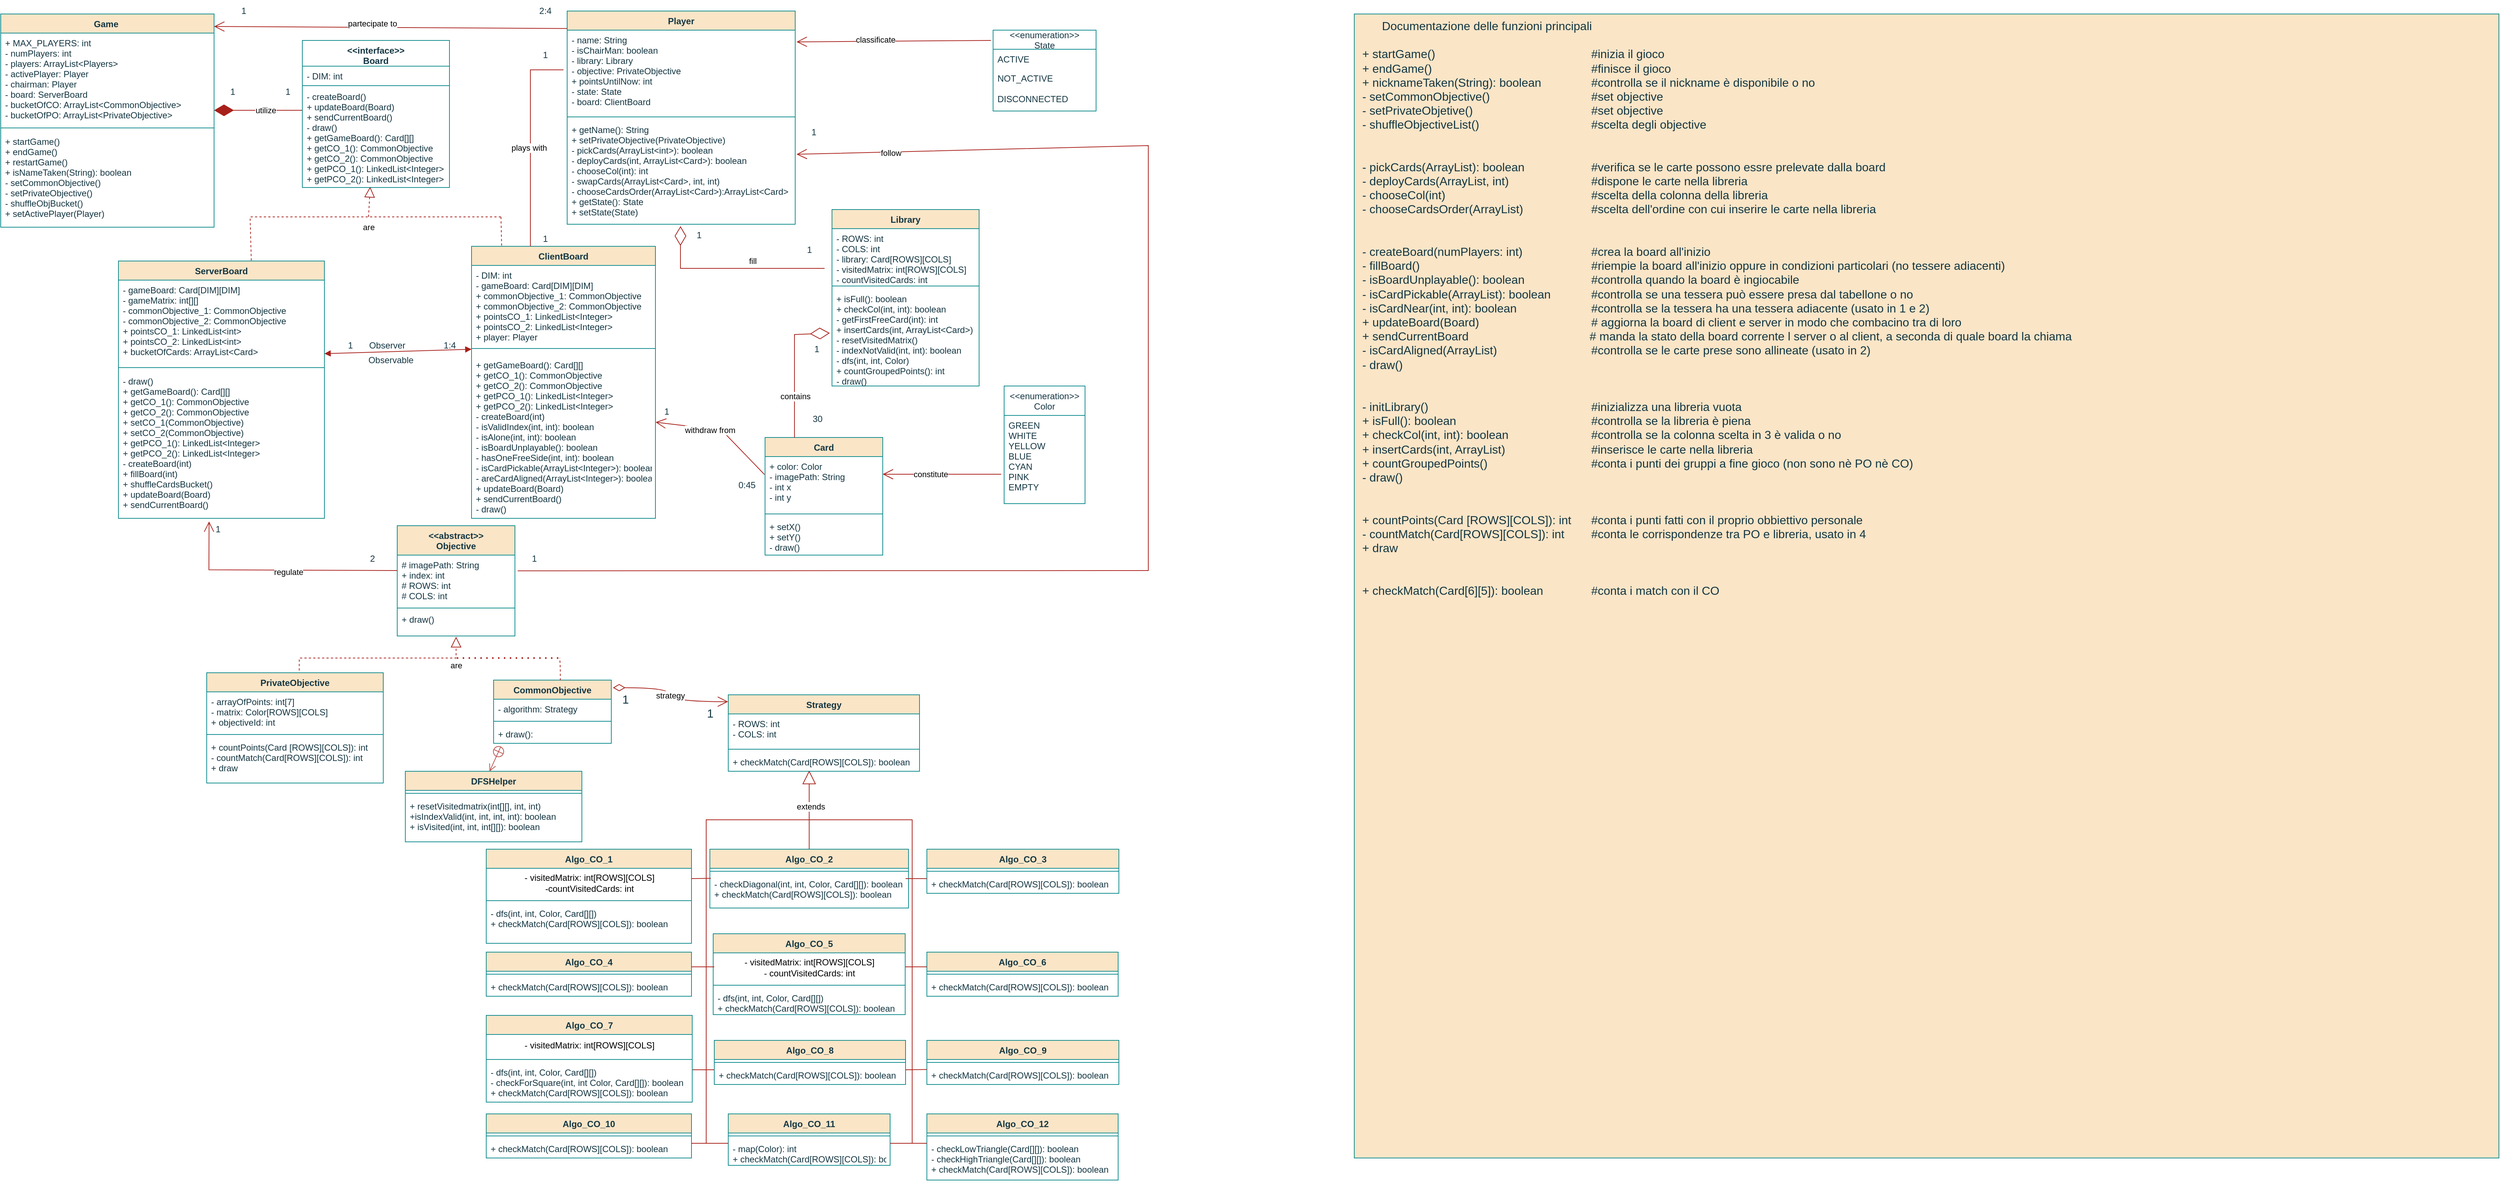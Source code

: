 <mxfile version="20.8.16" type="device"><diagram id="C5RBs43oDa-KdzZeNtuy" name="Page-1"><mxGraphModel dx="2731" dy="1453" grid="1" gridSize="10" guides="1" tooltips="1" connect="1" arrows="1" fold="1" page="1" pageScale="1" pageWidth="4000" pageHeight="4000" math="0" shadow="0"><root><mxCell id="WIyWlLk6GJQsqaUBKTNV-0"/><mxCell id="WIyWlLk6GJQsqaUBKTNV-1" parent="WIyWlLk6GJQsqaUBKTNV-0"/><mxCell id="Mgfd83Ul1ALBCCJsqbtd-0" value="Game " style="swimlane;fontStyle=1;align=center;verticalAlign=top;childLayout=stackLayout;horizontal=1;startSize=26;horizontalStack=0;resizeParent=1;resizeParentMax=0;resizeLast=0;collapsible=1;marginBottom=0;rounded=0;labelBackgroundColor=none;fillColor=#FAE5C7;strokeColor=#0F8B8D;fontColor=#143642;" parent="WIyWlLk6GJQsqaUBKTNV-1" vertex="1"><mxGeometry x="40" y="44" width="290" height="290" as="geometry"><mxRectangle x="30" y="20" width="80" height="30" as="alternateBounds"/></mxGeometry></mxCell><mxCell id="Mgfd83Ul1ALBCCJsqbtd-1" value="+ MAX_PLAYERS: int &#10;- numPlayers: int&#10;- players: ArrayList&lt;Players&gt;&#10;- activePlayer: Player&#10;- chairman: Player&#10;- board: ServerBoard&#10;- bucketOfCO: ArrayList&lt;CommonObjective&gt;&#10;- bucketOfPO: ArrayList&lt;PrivateObjective&gt;&#10;" style="text;strokeColor=none;fillColor=none;align=left;verticalAlign=top;spacingLeft=4;spacingRight=4;overflow=hidden;rotatable=0;points=[[0,0.5],[1,0.5]];portConstraint=eastwest;fontStyle=0;rounded=0;labelBackgroundColor=none;fontColor=#143642;" parent="Mgfd83Ul1ALBCCJsqbtd-0" vertex="1"><mxGeometry y="26" width="290" height="124" as="geometry"/></mxCell><mxCell id="Mgfd83Ul1ALBCCJsqbtd-2" value="" style="line;strokeWidth=1;fillColor=none;align=left;verticalAlign=middle;spacingTop=-1;spacingLeft=3;spacingRight=3;rotatable=0;labelPosition=right;points=[];portConstraint=eastwest;strokeColor=#0F8B8D;rounded=0;labelBackgroundColor=none;fontColor=#143642;" parent="Mgfd83Ul1ALBCCJsqbtd-0" vertex="1"><mxGeometry y="150" width="290" height="10" as="geometry"/></mxCell><mxCell id="Mgfd83Ul1ALBCCJsqbtd-3" value="+ startGame()&#10;+ endGame()&#10;+ restartGame()&#10;+ isNameTaken(String): boolean&#10;- setCommonObjective()&#10;- setPrivateObjective()&#10;- shuffleObjBucket()&#10;+ setActivePlayer(Player)" style="text;strokeColor=none;fillColor=none;align=left;verticalAlign=top;spacingLeft=4;spacingRight=4;overflow=hidden;rotatable=0;points=[[0,0.5],[1,0.5]];portConstraint=eastwest;rounded=0;labelBackgroundColor=none;fontColor=#143642;" parent="Mgfd83Ul1ALBCCJsqbtd-0" vertex="1"><mxGeometry y="160" width="290" height="130" as="geometry"/></mxCell><mxCell id="Mgfd83Ul1ALBCCJsqbtd-8" value="ClientBoard" style="swimlane;fontStyle=1;align=center;verticalAlign=top;childLayout=stackLayout;horizontal=1;startSize=26;horizontalStack=0;resizeParent=1;resizeParentMax=0;resizeLast=0;collapsible=1;marginBottom=0;rounded=0;labelBackgroundColor=none;fillColor=#FAE5C7;strokeColor=#0F8B8D;fontColor=#143642;" parent="WIyWlLk6GJQsqaUBKTNV-1" vertex="1"><mxGeometry x="680" y="360" width="250" height="370" as="geometry"/></mxCell><mxCell id="Mgfd83Ul1ALBCCJsqbtd-9" value="- DIM: int&#10;- gameBoard: Card[DIM][DIM]&#10;+ commonObjective_1: CommonObjective &#10;+ commonObjective_2: CommonObjective &#10;+ pointsCO_1: LinkedList&lt;Integer&gt;&#10;+ pointsCO_2: LinkedList&lt;Integer&gt;&#10;+ player: Player" style="text;strokeColor=none;fillColor=none;align=left;verticalAlign=top;spacingLeft=4;spacingRight=4;overflow=hidden;rotatable=0;points=[[0,0.5],[1,0.5]];portConstraint=eastwest;rounded=0;labelBackgroundColor=none;fontColor=#143642;" parent="Mgfd83Ul1ALBCCJsqbtd-8" vertex="1"><mxGeometry y="26" width="250" height="104" as="geometry"/></mxCell><mxCell id="Mgfd83Ul1ALBCCJsqbtd-10" value="" style="line;strokeWidth=1;fillColor=none;align=left;verticalAlign=middle;spacingTop=-1;spacingLeft=3;spacingRight=3;rotatable=0;labelPosition=right;points=[];portConstraint=eastwest;strokeColor=#0F8B8D;rounded=0;labelBackgroundColor=none;fontColor=#143642;" parent="Mgfd83Ul1ALBCCJsqbtd-8" vertex="1"><mxGeometry y="130" width="250" height="18" as="geometry"/></mxCell><mxCell id="Mgfd83Ul1ALBCCJsqbtd-11" value="+ getGameBoard(): Card[][]&#10;+ getCO_1(): CommonObjective&#10;+ getCO_2(): CommonObjective&#10;+ getPCO_1(): LinkedList&lt;Integer&gt;&#10;+ getPCO_2(): LinkedList&lt;Integer&gt;&#10;- createBoard(int)&#10;- isValidIndex(int, int): boolean&#10;- isAlone(int, int): boolean&#10;- isBoardUnplayable(): boolean&#10;- hasOneFreeSide(int, int): boolean&#10;- isCardPickable(ArrayList&lt;Integer&gt;): boolean&#10;- areCardAligned(ArrayList&lt;Integer&gt;): boolean&#10;+ updateBoard(Board)&#10;+ sendCurrentBoard()  &#10;- draw()" style="text;strokeColor=none;fillColor=none;align=left;verticalAlign=top;spacingLeft=4;spacingRight=4;overflow=hidden;rotatable=0;points=[[0,0.5],[1,0.5]];portConstraint=eastwest;rounded=0;labelBackgroundColor=none;fontColor=#143642;" parent="Mgfd83Ul1ALBCCJsqbtd-8" vertex="1"><mxGeometry y="148" width="250" height="222" as="geometry"/></mxCell><mxCell id="Mgfd83Ul1ALBCCJsqbtd-13" value="Player" style="swimlane;fontStyle=1;align=center;verticalAlign=top;childLayout=stackLayout;horizontal=1;startSize=26;horizontalStack=0;resizeParent=1;resizeParentMax=0;resizeLast=0;collapsible=1;marginBottom=0;rounded=0;labelBackgroundColor=none;fillColor=#FAE5C7;strokeColor=#0F8B8D;fontColor=#143642;" parent="WIyWlLk6GJQsqaUBKTNV-1" vertex="1"><mxGeometry x="810" y="40" width="310" height="290" as="geometry"/></mxCell><mxCell id="Mgfd83Ul1ALBCCJsqbtd-14" value="- name: String&#10;- isChairMan: boolean&#10;- library: Library&#10;- objective: PrivateObjective&#10;+ pointsUntilNow: int&#10;- state: State&#10;- board: ClientBoard" style="text;strokeColor=none;fillColor=none;align=left;verticalAlign=top;spacingLeft=4;spacingRight=4;overflow=hidden;rotatable=0;points=[[0,0.5],[1,0.5]];portConstraint=eastwest;rounded=0;labelBackgroundColor=none;fontColor=#143642;" parent="Mgfd83Ul1ALBCCJsqbtd-13" vertex="1"><mxGeometry y="26" width="310" height="114" as="geometry"/></mxCell><mxCell id="Mgfd83Ul1ALBCCJsqbtd-15" value="" style="line;strokeWidth=1;fillColor=none;align=left;verticalAlign=middle;spacingTop=-1;spacingLeft=3;spacingRight=3;rotatable=0;labelPosition=right;points=[];portConstraint=eastwest;strokeColor=#0F8B8D;rounded=0;labelBackgroundColor=none;fontColor=#143642;" parent="Mgfd83Ul1ALBCCJsqbtd-13" vertex="1"><mxGeometry y="140" width="310" height="8" as="geometry"/></mxCell><mxCell id="Mgfd83Ul1ALBCCJsqbtd-16" value="+ getName(): String&#10;+ setPrivateObjective(PrivateObjective)&#10;- pickCards(ArrayList&lt;int&gt;): boolean&#10;- deployCards(int, ArrayList&lt;Card&gt;): boolean&#10;- chooseCol(int): int&#10;- swapCards(ArrayList&lt;Card&gt;, int, int)&#10;- chooseCardsOrder(ArrayList&lt;Card&gt;):ArrayList&lt;Card&gt;&#10;+ getState(): State&#10;+ setState(State)" style="text;strokeColor=none;fillColor=none;align=left;verticalAlign=top;spacingLeft=4;spacingRight=4;overflow=hidden;rotatable=0;points=[[0,0.5],[1,0.5]];portConstraint=eastwest;rounded=0;labelBackgroundColor=none;fontColor=#143642;" parent="Mgfd83Ul1ALBCCJsqbtd-13" vertex="1"><mxGeometry y="148" width="310" height="142" as="geometry"/></mxCell><mxCell id="W-shWDO9MT4DzFma6A6Y-0" value="Library" style="swimlane;fontStyle=1;align=center;verticalAlign=top;childLayout=stackLayout;horizontal=1;startSize=26;horizontalStack=0;resizeParent=1;resizeParentMax=0;resizeLast=0;collapsible=1;marginBottom=0;rounded=0;labelBackgroundColor=none;fillColor=#FAE5C7;strokeColor=#0F8B8D;fontColor=#143642;" parent="WIyWlLk6GJQsqaUBKTNV-1" vertex="1"><mxGeometry x="1170" y="310" width="200" height="240" as="geometry"/></mxCell><mxCell id="W-shWDO9MT4DzFma6A6Y-1" value="- ROWS: int&#10;- COLS: int&#10;- library: Card[ROWS][COLS]&#10;- visitedMatrix: int[ROWS][COLS]&#10;- countVisitedCards: int" style="text;strokeColor=none;fillColor=none;align=left;verticalAlign=top;spacingLeft=4;spacingRight=4;overflow=hidden;rotatable=0;points=[[0,0.5],[1,0.5]];portConstraint=eastwest;rounded=0;labelBackgroundColor=none;fontColor=#143642;" parent="W-shWDO9MT4DzFma6A6Y-0" vertex="1"><mxGeometry y="26" width="200" height="74" as="geometry"/></mxCell><mxCell id="W-shWDO9MT4DzFma6A6Y-2" value="" style="line;strokeWidth=1;fillColor=none;align=left;verticalAlign=middle;spacingTop=-1;spacingLeft=3;spacingRight=3;rotatable=0;labelPosition=right;points=[];portConstraint=eastwest;strokeColor=#0F8B8D;rounded=0;labelBackgroundColor=none;fontColor=#143642;" parent="W-shWDO9MT4DzFma6A6Y-0" vertex="1"><mxGeometry y="100" width="200" height="8" as="geometry"/></mxCell><mxCell id="W-shWDO9MT4DzFma6A6Y-3" value="+ isFull(): boolean&#10;+ checkCol(int, int): boolean&#10;- getFirstFreeCard(int): int&#10;+ insertCards(int, ArrayList&lt;Card&gt;)&#10;- resetVisitedMatrix()&#10;- indexNotValid(int, int): boolean&#10;- dfs(int, int, Color)&#10;+ countGroupedPoints(): int&#10;- draw()" style="text;strokeColor=none;fillColor=none;align=left;verticalAlign=top;spacingLeft=4;spacingRight=4;overflow=hidden;rotatable=0;points=[[0,0.5],[1,0.5]];portConstraint=eastwest;rounded=0;labelBackgroundColor=none;fontColor=#143642;" parent="W-shWDO9MT4DzFma6A6Y-0" vertex="1"><mxGeometry y="108" width="200" height="132" as="geometry"/></mxCell><mxCell id="W-shWDO9MT4DzFma6A6Y-10" value="Card" style="swimlane;fontStyle=1;align=center;verticalAlign=top;childLayout=stackLayout;horizontal=1;startSize=26;horizontalStack=0;resizeParent=1;resizeParentMax=0;resizeLast=0;collapsible=1;marginBottom=0;rounded=0;labelBackgroundColor=none;fillColor=#FAE5C7;strokeColor=#0F8B8D;fontColor=#143642;" parent="WIyWlLk6GJQsqaUBKTNV-1" vertex="1"><mxGeometry x="1079" y="620" width="160" height="160" as="geometry"/></mxCell><mxCell id="W-shWDO9MT4DzFma6A6Y-11" value="+ color: Color&#10;- imagePath: String&#10;- int x&#10;- int y&#10;" style="text;strokeColor=none;fillColor=none;align=left;verticalAlign=top;spacingLeft=4;spacingRight=4;overflow=hidden;rotatable=0;points=[[0,0.5],[1,0.5]];portConstraint=eastwest;rounded=0;labelBackgroundColor=none;fontColor=#143642;" parent="W-shWDO9MT4DzFma6A6Y-10" vertex="1"><mxGeometry y="26" width="160" height="74" as="geometry"/></mxCell><mxCell id="W-shWDO9MT4DzFma6A6Y-12" value="" style="line;strokeWidth=1;fillColor=none;align=left;verticalAlign=middle;spacingTop=-1;spacingLeft=3;spacingRight=3;rotatable=0;labelPosition=right;points=[];portConstraint=eastwest;strokeColor=#0F8B8D;rounded=0;labelBackgroundColor=none;fontColor=#143642;" parent="W-shWDO9MT4DzFma6A6Y-10" vertex="1"><mxGeometry y="100" width="160" height="8" as="geometry"/></mxCell><mxCell id="W-shWDO9MT4DzFma6A6Y-13" value="+ setX()&#10;+ setY()&#10;- draw()" style="text;strokeColor=none;fillColor=none;align=left;verticalAlign=top;spacingLeft=4;spacingRight=4;overflow=hidden;rotatable=0;points=[[0,0.5],[1,0.5]];portConstraint=eastwest;rounded=0;labelBackgroundColor=none;fontColor=#143642;" parent="W-shWDO9MT4DzFma6A6Y-10" vertex="1"><mxGeometry y="108" width="160" height="52" as="geometry"/></mxCell><mxCell id="W-shWDO9MT4DzFma6A6Y-14" value="&lt;&lt;enumeration&gt;&gt;&#10;Color" style="swimlane;fontStyle=0;childLayout=stackLayout;horizontal=1;startSize=40;fillColor=none;horizontalStack=0;resizeParent=1;resizeParentMax=0;resizeLast=0;collapsible=1;marginBottom=0;rounded=0;labelBackgroundColor=none;strokeColor=#0F8B8D;fontColor=#143642;" parent="WIyWlLk6GJQsqaUBKTNV-1" vertex="1"><mxGeometry x="1404" y="550" width="110" height="160" as="geometry"/></mxCell><mxCell id="W-shWDO9MT4DzFma6A6Y-15" value="GREEN&#10;WHITE&#10;YELLOW&#10;BLUE&#10;CYAN&#10;PINK&#10;EMPTY" style="text;strokeColor=none;fillColor=none;align=left;verticalAlign=top;spacingLeft=4;spacingRight=4;overflow=hidden;rotatable=0;points=[[0,0.5],[1,0.5]];portConstraint=eastwest;rounded=0;labelBackgroundColor=none;fontColor=#143642;" parent="W-shWDO9MT4DzFma6A6Y-14" vertex="1"><mxGeometry y="40" width="110" height="120" as="geometry"/></mxCell><mxCell id="W-shWDO9MT4DzFma6A6Y-20" value="" style="endArrow=open;endFill=1;endSize=12;html=1;rounded=0;labelBackgroundColor=none;strokeColor=#A8201A;fontColor=default;" parent="WIyWlLk6GJQsqaUBKTNV-1" edge="1"><mxGeometry width="160" relative="1" as="geometry"><mxPoint x="1400" y="670" as="sourcePoint"/><mxPoint x="1239" y="670" as="targetPoint"/><Array as="points"><mxPoint x="1388" y="670"/><mxPoint x="1309" y="670"/></Array></mxGeometry></mxCell><mxCell id="sbjhCUEC5wQFAyR_Rim3-13" value="constitute" style="edgeLabel;html=1;align=center;verticalAlign=middle;resizable=0;points=[];" parent="W-shWDO9MT4DzFma6A6Y-20" vertex="1" connectable="0"><mxGeometry x="0.191" relative="1" as="geometry"><mxPoint as="offset"/></mxGeometry></mxCell><mxCell id="W-shWDO9MT4DzFma6A6Y-22" value="" style="endArrow=open;endFill=1;endSize=12;html=1;rounded=0;exitX=-0.005;exitY=0.329;exitDx=0;exitDy=0;exitPerimeter=0;entryX=1.001;entryY=0.411;entryDx=0;entryDy=0;labelBackgroundColor=none;strokeColor=#A8201A;fontColor=default;entryPerimeter=0;" parent="WIyWlLk6GJQsqaUBKTNV-1" source="W-shWDO9MT4DzFma6A6Y-11" target="Mgfd83Ul1ALBCCJsqbtd-11" edge="1"><mxGeometry width="160" relative="1" as="geometry"><mxPoint x="969" y="360" as="sourcePoint"/><mxPoint x="929" y="580" as="targetPoint"/><Array as="points"><mxPoint x="1020" y="610"/></Array></mxGeometry></mxCell><mxCell id="sbjhCUEC5wQFAyR_Rim3-4" value="withdraw from" style="edgeLabel;html=1;align=center;verticalAlign=middle;resizable=0;points=[];" parent="W-shWDO9MT4DzFma6A6Y-22" vertex="1" connectable="0"><mxGeometry x="0.158" y="2" relative="1" as="geometry"><mxPoint x="1" as="offset"/></mxGeometry></mxCell><mxCell id="W-shWDO9MT4DzFma6A6Y-27" value="&lt;&lt;abstract&gt;&gt;&#10;Objective" style="swimlane;fontStyle=1;align=center;verticalAlign=top;childLayout=stackLayout;horizontal=1;startSize=40;horizontalStack=0;resizeParent=1;resizeParentMax=0;resizeLast=0;collapsible=1;marginBottom=0;rounded=0;labelBackgroundColor=none;fillColor=#FAE5C7;strokeColor=#0F8B8D;fontColor=#143642;" parent="WIyWlLk6GJQsqaUBKTNV-1" vertex="1"><mxGeometry x="579" y="740" width="160" height="150" as="geometry"/></mxCell><mxCell id="W-shWDO9MT4DzFma6A6Y-28" value="# imagePath: String &#10;+ index: int &#10;# ROWS: int&#10;# COLS: int" style="text;strokeColor=none;fillColor=none;align=left;verticalAlign=top;spacingLeft=4;spacingRight=4;overflow=hidden;rotatable=0;points=[[0,0.5],[1,0.5]];portConstraint=eastwest;rounded=0;labelBackgroundColor=none;fontColor=#143642;" parent="W-shWDO9MT4DzFma6A6Y-27" vertex="1"><mxGeometry y="40" width="160" height="70" as="geometry"/></mxCell><mxCell id="W-shWDO9MT4DzFma6A6Y-29" value="" style="line;strokeWidth=1;fillColor=none;align=left;verticalAlign=middle;spacingTop=-1;spacingLeft=3;spacingRight=3;rotatable=0;labelPosition=right;points=[];portConstraint=eastwest;strokeColor=#0F8B8D;rounded=0;labelBackgroundColor=none;fontColor=#143642;" parent="W-shWDO9MT4DzFma6A6Y-27" vertex="1"><mxGeometry y="110" width="160" height="4" as="geometry"/></mxCell><mxCell id="W-shWDO9MT4DzFma6A6Y-30" value="+ draw()" style="text;strokeColor=none;fillColor=none;align=left;verticalAlign=top;spacingLeft=4;spacingRight=4;overflow=hidden;rotatable=0;points=[[0,0.5],[1,0.5]];portConstraint=eastwest;rounded=0;labelBackgroundColor=none;fontColor=#143642;" parent="W-shWDO9MT4DzFma6A6Y-27" vertex="1"><mxGeometry y="114" width="160" height="36" as="geometry"/></mxCell><mxCell id="W-shWDO9MT4DzFma6A6Y-40" value="PrivateObjective" style="swimlane;fontStyle=1;align=center;verticalAlign=top;childLayout=stackLayout;horizontal=1;startSize=26;horizontalStack=0;resizeParent=1;resizeParentMax=0;resizeLast=0;collapsible=1;marginBottom=0;rounded=0;labelBackgroundColor=none;fillColor=#FAE5C7;strokeColor=#0F8B8D;fontColor=#143642;" parent="WIyWlLk6GJQsqaUBKTNV-1" vertex="1"><mxGeometry x="320" y="940" width="240" height="150" as="geometry"/></mxCell><mxCell id="W-shWDO9MT4DzFma6A6Y-41" value="- arrayOfPoints: int[7]&#10;- matrix: Color[ROWS][COLS]&#10;+ objectiveId: int" style="text;strokeColor=none;fillColor=none;align=left;verticalAlign=top;spacingLeft=4;spacingRight=4;overflow=hidden;rotatable=0;points=[[0,0.5],[1,0.5]];portConstraint=eastwest;rounded=0;labelBackgroundColor=none;fontColor=#143642;" parent="W-shWDO9MT4DzFma6A6Y-40" vertex="1"><mxGeometry y="26" width="240" height="54" as="geometry"/></mxCell><mxCell id="W-shWDO9MT4DzFma6A6Y-42" value="" style="line;strokeWidth=1;fillColor=none;align=left;verticalAlign=middle;spacingTop=-1;spacingLeft=3;spacingRight=3;rotatable=0;labelPosition=right;points=[];portConstraint=eastwest;strokeColor=#0F8B8D;rounded=0;labelBackgroundColor=none;fontColor=#143642;" parent="W-shWDO9MT4DzFma6A6Y-40" vertex="1"><mxGeometry y="80" width="240" height="8" as="geometry"/></mxCell><mxCell id="W-shWDO9MT4DzFma6A6Y-43" value="+ countPoints(Card [ROWS][COLS]): int&#10;- countMatch(Card[ROWS][COLS]): int&#10;+ draw" style="text;strokeColor=none;fillColor=none;align=left;verticalAlign=top;spacingLeft=4;spacingRight=4;overflow=hidden;rotatable=0;points=[[0,0.5],[1,0.5]];portConstraint=eastwest;rounded=0;labelBackgroundColor=none;fontColor=#143642;" parent="W-shWDO9MT4DzFma6A6Y-40" vertex="1"><mxGeometry y="88" width="240" height="62" as="geometry"/></mxCell><mxCell id="W-shWDO9MT4DzFma6A6Y-76" value="Algo_CO_2" style="swimlane;fontStyle=1;align=center;verticalAlign=top;childLayout=stackLayout;horizontal=1;startSize=26;horizontalStack=0;resizeParent=1;resizeParentMax=0;resizeLast=0;collapsible=1;marginBottom=0;rounded=0;labelBackgroundColor=none;fillColor=#FAE5C7;strokeColor=#0F8B8D;fontColor=#143642;" parent="WIyWlLk6GJQsqaUBKTNV-1" vertex="1"><mxGeometry x="1004" y="1180" width="270" height="80" as="geometry"/></mxCell><mxCell id="W-shWDO9MT4DzFma6A6Y-78" value="" style="line;strokeWidth=1;fillColor=none;align=left;verticalAlign=middle;spacingTop=-1;spacingLeft=3;spacingRight=3;rotatable=0;labelPosition=right;points=[];portConstraint=eastwest;strokeColor=#0F8B8D;rounded=0;labelBackgroundColor=none;fontColor=#143642;" parent="W-shWDO9MT4DzFma6A6Y-76" vertex="1"><mxGeometry y="26" width="270" height="8" as="geometry"/></mxCell><mxCell id="WhVy480qOBjxfBd9q4s9-7" value="- checkDiagonal(int, int, Color, Card[][]): boolean&#10;+ checkMatch(Card[ROWS][COLS]): boolean" style="text;strokeColor=none;fillColor=none;align=left;verticalAlign=top;spacingLeft=4;spacingRight=4;overflow=hidden;rotatable=0;points=[[0,0.5],[1,0.5]];portConstraint=eastwest;rounded=0;labelBackgroundColor=none;fontColor=#143642;" parent="W-shWDO9MT4DzFma6A6Y-76" vertex="1"><mxGeometry y="34" width="270" height="46" as="geometry"/></mxCell><mxCell id="l9PI8_7-ofRsT48dgpmU-10" value="Algo_CO_5&#10;" style="swimlane;fontStyle=1;align=center;verticalAlign=top;childLayout=stackLayout;horizontal=1;startSize=26;horizontalStack=0;resizeParent=1;resizeParentMax=0;resizeLast=0;collapsible=1;marginBottom=0;rounded=0;labelBackgroundColor=none;fillColor=#FAE5C7;strokeColor=#0F8B8D;fontColor=#143642;" parent="WIyWlLk6GJQsqaUBKTNV-1" vertex="1"><mxGeometry x="1008.5" y="1295" width="261" height="110" as="geometry"/></mxCell><mxCell id="0CmFgIPffiI1GcJAKdng-15" value="- visitedMatrix: int[ROWS][COLS]&lt;br&gt;- countVisitedCards: int" style="text;html=1;align=center;verticalAlign=middle;resizable=0;points=[];autosize=1;strokeColor=none;fillColor=none;" vertex="1" parent="l9PI8_7-ofRsT48dgpmU-10"><mxGeometry y="26" width="261" height="40" as="geometry"/></mxCell><mxCell id="l9PI8_7-ofRsT48dgpmU-11" value="" style="line;strokeWidth=1;fillColor=none;align=left;verticalAlign=middle;spacingTop=-1;spacingLeft=3;spacingRight=3;rotatable=0;labelPosition=right;points=[];portConstraint=eastwest;strokeColor=#0F8B8D;rounded=0;labelBackgroundColor=none;fontColor=#143642;" parent="l9PI8_7-ofRsT48dgpmU-10" vertex="1"><mxGeometry y="66" width="261" height="8" as="geometry"/></mxCell><mxCell id="WhVy480qOBjxfBd9q4s9-5" value="- dfs(int, int, Color, Card[][])&#10;+ checkMatch(Card[ROWS][COLS]): boolean" style="text;strokeColor=none;fillColor=none;align=left;verticalAlign=top;spacingLeft=4;spacingRight=4;overflow=hidden;rotatable=0;points=[[0,0.5],[1,0.5]];portConstraint=eastwest;rounded=0;labelBackgroundColor=none;fontColor=#143642;" parent="l9PI8_7-ofRsT48dgpmU-10" vertex="1"><mxGeometry y="74" width="261" height="36" as="geometry"/></mxCell><mxCell id="l9PI8_7-ofRsT48dgpmU-13" value="Algo_CO_8" style="swimlane;fontStyle=1;align=center;verticalAlign=top;childLayout=stackLayout;horizontal=1;startSize=26;horizontalStack=0;resizeParent=1;resizeParentMax=0;resizeLast=0;collapsible=1;marginBottom=0;rounded=0;labelBackgroundColor=none;fillColor=#FAE5C7;strokeColor=#0F8B8D;fontColor=#143642;" parent="WIyWlLk6GJQsqaUBKTNV-1" vertex="1"><mxGeometry x="1010" y="1440" width="260" height="60" as="geometry"/></mxCell><mxCell id="l9PI8_7-ofRsT48dgpmU-14" value="" style="line;strokeWidth=1;fillColor=none;align=left;verticalAlign=middle;spacingTop=-1;spacingLeft=3;spacingRight=3;rotatable=0;labelPosition=right;points=[];portConstraint=eastwest;strokeColor=#0F8B8D;rounded=0;labelBackgroundColor=none;fontColor=#143642;" parent="l9PI8_7-ofRsT48dgpmU-13" vertex="1"><mxGeometry y="26" width="260" height="8" as="geometry"/></mxCell><mxCell id="WhVy480qOBjxfBd9q4s9-2" value="+ checkMatch(Card[ROWS][COLS]): boolean" style="text;strokeColor=none;fillColor=none;align=left;verticalAlign=top;spacingLeft=4;spacingRight=4;overflow=hidden;rotatable=0;points=[[0,0.5],[1,0.5]];portConstraint=eastwest;rounded=0;labelBackgroundColor=none;fontColor=#143642;" parent="l9PI8_7-ofRsT48dgpmU-13" vertex="1"><mxGeometry y="34" width="260" height="26" as="geometry"/></mxCell><mxCell id="l9PI8_7-ofRsT48dgpmU-16" value="Algo_CO_9&#10;" style="swimlane;fontStyle=1;align=center;verticalAlign=top;childLayout=stackLayout;horizontal=1;startSize=26;horizontalStack=0;resizeParent=1;resizeParentMax=0;resizeLast=0;collapsible=1;marginBottom=0;rounded=0;labelBackgroundColor=none;fillColor=#FAE5C7;strokeColor=#0F8B8D;fontColor=#143642;" parent="WIyWlLk6GJQsqaUBKTNV-1" vertex="1"><mxGeometry x="1299" y="1440" width="261" height="60" as="geometry"/></mxCell><mxCell id="l9PI8_7-ofRsT48dgpmU-17" value="" style="line;strokeWidth=1;fillColor=none;align=left;verticalAlign=middle;spacingTop=-1;spacingLeft=3;spacingRight=3;rotatable=0;labelPosition=right;points=[];portConstraint=eastwest;strokeColor=#0F8B8D;rounded=0;labelBackgroundColor=none;fontColor=#143642;" parent="l9PI8_7-ofRsT48dgpmU-16" vertex="1"><mxGeometry y="26" width="261" height="8" as="geometry"/></mxCell><mxCell id="WhVy480qOBjxfBd9q4s9-3" value="+ checkMatch(Card[ROWS][COLS]): boolean" style="text;strokeColor=none;fillColor=none;align=left;verticalAlign=top;spacingLeft=4;spacingRight=4;overflow=hidden;rotatable=0;points=[[0,0.5],[1,0.5]];portConstraint=eastwest;rounded=0;labelBackgroundColor=none;fontColor=#143642;" parent="l9PI8_7-ofRsT48dgpmU-16" vertex="1"><mxGeometry y="34" width="261" height="26" as="geometry"/></mxCell><mxCell id="l9PI8_7-ofRsT48dgpmU-19" value="Algo_CO_6" style="swimlane;fontStyle=1;align=center;verticalAlign=top;childLayout=stackLayout;horizontal=1;startSize=26;horizontalStack=0;resizeParent=1;resizeParentMax=0;resizeLast=0;collapsible=1;marginBottom=0;rounded=0;labelBackgroundColor=none;fillColor=#FAE5C7;strokeColor=#0F8B8D;fontColor=#143642;" parent="WIyWlLk6GJQsqaUBKTNV-1" vertex="1"><mxGeometry x="1299" y="1320" width="260" height="60" as="geometry"/></mxCell><mxCell id="l9PI8_7-ofRsT48dgpmU-20" value="" style="line;strokeWidth=1;fillColor=none;align=left;verticalAlign=middle;spacingTop=-1;spacingLeft=3;spacingRight=3;rotatable=0;labelPosition=right;points=[];portConstraint=eastwest;strokeColor=#0F8B8D;rounded=0;labelBackgroundColor=none;fontColor=#143642;" parent="l9PI8_7-ofRsT48dgpmU-19" vertex="1"><mxGeometry y="26" width="260" height="8" as="geometry"/></mxCell><mxCell id="WhVy480qOBjxfBd9q4s9-4" value="+ checkMatch(Card[ROWS][COLS]): boolean" style="text;strokeColor=none;fillColor=none;align=left;verticalAlign=top;spacingLeft=4;spacingRight=4;overflow=hidden;rotatable=0;points=[[0,0.5],[1,0.5]];portConstraint=eastwest;rounded=0;labelBackgroundColor=none;fontColor=#143642;" parent="l9PI8_7-ofRsT48dgpmU-19" vertex="1"><mxGeometry y="34" width="260" height="26" as="geometry"/></mxCell><mxCell id="l9PI8_7-ofRsT48dgpmU-22" value="Algo_CO_3" style="swimlane;fontStyle=1;align=center;verticalAlign=top;childLayout=stackLayout;horizontal=1;startSize=26;horizontalStack=0;resizeParent=1;resizeParentMax=0;resizeLast=0;collapsible=1;marginBottom=0;movable=1;resizable=1;rotatable=1;deletable=1;editable=1;connectable=1;rounded=0;labelBackgroundColor=none;fillColor=#FAE5C7;strokeColor=#0F8B8D;fontColor=#143642;" parent="WIyWlLk6GJQsqaUBKTNV-1" vertex="1"><mxGeometry x="1299" y="1180" width="261" height="60" as="geometry"/></mxCell><mxCell id="l9PI8_7-ofRsT48dgpmU-23" value="" style="line;strokeWidth=1;fillColor=none;align=left;verticalAlign=middle;spacingTop=-1;spacingLeft=3;spacingRight=3;rotatable=0;labelPosition=right;points=[];portConstraint=eastwest;strokeColor=#0F8B8D;rounded=0;labelBackgroundColor=none;fontColor=#143642;" parent="l9PI8_7-ofRsT48dgpmU-22" vertex="1"><mxGeometry y="26" width="261" height="8" as="geometry"/></mxCell><mxCell id="WhVy480qOBjxfBd9q4s9-6" value="+ checkMatch(Card[ROWS][COLS]): boolean" style="text;strokeColor=none;fillColor=none;align=left;verticalAlign=top;spacingLeft=4;spacingRight=4;overflow=hidden;rotatable=0;points=[[0,0.5],[1,0.5]];portConstraint=eastwest;rounded=0;labelBackgroundColor=none;fontColor=#143642;" parent="l9PI8_7-ofRsT48dgpmU-22" vertex="1"><mxGeometry y="34" width="261" height="26" as="geometry"/></mxCell><mxCell id="l9PI8_7-ofRsT48dgpmU-28" value="Algo_CO_10" style="swimlane;fontStyle=1;align=center;verticalAlign=top;childLayout=stackLayout;horizontal=1;startSize=26;horizontalStack=0;resizeParent=1;resizeParentMax=0;resizeLast=0;collapsible=1;marginBottom=0;rounded=0;labelBackgroundColor=none;fillColor=#FAE5C7;strokeColor=#0F8B8D;fontColor=#143642;" parent="WIyWlLk6GJQsqaUBKTNV-1" vertex="1"><mxGeometry x="700" y="1540" width="279" height="60" as="geometry"/></mxCell><mxCell id="l9PI8_7-ofRsT48dgpmU-29" value="" style="line;strokeWidth=1;fillColor=none;align=left;verticalAlign=middle;spacingTop=-1;spacingLeft=3;spacingRight=3;rotatable=0;labelPosition=right;points=[];portConstraint=eastwest;strokeColor=#0F8B8D;rounded=0;labelBackgroundColor=none;fontColor=#143642;" parent="l9PI8_7-ofRsT48dgpmU-28" vertex="1"><mxGeometry y="26" width="279" height="8" as="geometry"/></mxCell><mxCell id="WhVy480qOBjxfBd9q4s9-11" value="+ checkMatch(Card[ROWS][COLS]): boolean" style="text;strokeColor=none;fillColor=none;align=left;verticalAlign=top;spacingLeft=4;spacingRight=4;overflow=hidden;rotatable=0;points=[[0,0.5],[1,0.5]];portConstraint=eastwest;rounded=0;labelBackgroundColor=none;fontColor=#143642;" parent="l9PI8_7-ofRsT48dgpmU-28" vertex="1"><mxGeometry y="34" width="279" height="26" as="geometry"/></mxCell><mxCell id="l9PI8_7-ofRsT48dgpmU-34" value="Algo_CO_4" style="swimlane;fontStyle=1;align=center;verticalAlign=top;childLayout=stackLayout;horizontal=1;startSize=26;horizontalStack=0;resizeParent=1;resizeParentMax=0;resizeLast=0;collapsible=1;marginBottom=0;rounded=0;labelBackgroundColor=none;fillColor=#FAE5C7;strokeColor=#0F8B8D;fontColor=#143642;" parent="WIyWlLk6GJQsqaUBKTNV-1" vertex="1"><mxGeometry x="700" y="1320" width="279" height="60" as="geometry"/></mxCell><mxCell id="l9PI8_7-ofRsT48dgpmU-35" value="" style="line;strokeWidth=1;fillColor=none;align=left;verticalAlign=middle;spacingTop=-1;spacingLeft=3;spacingRight=3;rotatable=0;labelPosition=right;points=[];portConstraint=eastwest;strokeColor=#0F8B8D;rounded=0;labelBackgroundColor=none;fontColor=#143642;" parent="l9PI8_7-ofRsT48dgpmU-34" vertex="1"><mxGeometry y="26" width="279" height="8" as="geometry"/></mxCell><mxCell id="WhVy480qOBjxfBd9q4s9-1" value="+ checkMatch(Card[ROWS][COLS]): boolean" style="text;strokeColor=none;fillColor=none;align=left;verticalAlign=top;spacingLeft=4;spacingRight=4;overflow=hidden;rotatable=0;points=[[0,0.5],[1,0.5]];portConstraint=eastwest;rounded=0;labelBackgroundColor=none;fontColor=#143642;" parent="l9PI8_7-ofRsT48dgpmU-34" vertex="1"><mxGeometry y="34" width="279" height="26" as="geometry"/></mxCell><mxCell id="l9PI8_7-ofRsT48dgpmU-37" value="Algo_CO_1" style="swimlane;fontStyle=1;align=center;verticalAlign=top;childLayout=stackLayout;horizontal=1;startSize=26;horizontalStack=0;resizeParent=1;resizeParentMax=0;resizeLast=0;collapsible=1;marginBottom=0;rounded=0;labelBackgroundColor=none;fillColor=#FAE5C7;strokeColor=#0F8B8D;fontColor=#143642;" parent="WIyWlLk6GJQsqaUBKTNV-1" vertex="1"><mxGeometry x="700" y="1180" width="279" height="128" as="geometry"/></mxCell><mxCell id="0CmFgIPffiI1GcJAKdng-13" value="- visitedMatrix: int[ROWS][COLS]&lt;br&gt;-countVisitedCards: int" style="text;html=1;align=center;verticalAlign=middle;resizable=0;points=[];autosize=1;strokeColor=none;fillColor=none;" vertex="1" parent="l9PI8_7-ofRsT48dgpmU-37"><mxGeometry y="26" width="279" height="40" as="geometry"/></mxCell><mxCell id="l9PI8_7-ofRsT48dgpmU-38" value="" style="line;strokeWidth=1;fillColor=none;align=left;verticalAlign=middle;spacingTop=-1;spacingLeft=3;spacingRight=3;rotatable=0;labelPosition=right;points=[];portConstraint=eastwest;strokeColor=#0F8B8D;rounded=0;labelBackgroundColor=none;fontColor=#143642;" parent="l9PI8_7-ofRsT48dgpmU-37" vertex="1"><mxGeometry y="66" width="279" height="8" as="geometry"/></mxCell><mxCell id="WhVy480qOBjxfBd9q4s9-0" value="- dfs(int, int, Color, Card[][])&#10;+ checkMatch(Card[ROWS][COLS]): boolean" style="text;strokeColor=none;fillColor=none;align=left;verticalAlign=top;spacingLeft=4;spacingRight=4;overflow=hidden;rotatable=0;points=[[0,0.5],[1,0.5]];portConstraint=eastwest;rounded=0;labelBackgroundColor=none;fontColor=#143642;" parent="l9PI8_7-ofRsT48dgpmU-37" vertex="1"><mxGeometry y="74" width="279" height="54" as="geometry"/></mxCell><mxCell id="l9PI8_7-ofRsT48dgpmU-40" value="Algo_CO_11" style="swimlane;fontStyle=1;align=center;verticalAlign=top;childLayout=stackLayout;horizontal=1;startSize=26;horizontalStack=0;resizeParent=1;resizeParentMax=0;resizeLast=0;collapsible=1;marginBottom=0;rounded=0;labelBackgroundColor=none;fillColor=#FAE5C7;strokeColor=#0F8B8D;fontColor=#143642;" parent="WIyWlLk6GJQsqaUBKTNV-1" vertex="1"><mxGeometry x="1029" y="1540" width="220" height="70" as="geometry"/></mxCell><mxCell id="l9PI8_7-ofRsT48dgpmU-41" value="" style="line;strokeWidth=1;fillColor=none;align=left;verticalAlign=middle;spacingTop=-1;spacingLeft=3;spacingRight=3;rotatable=0;labelPosition=right;points=[];portConstraint=eastwest;strokeColor=#0F8B8D;rounded=0;labelBackgroundColor=none;fontColor=#143642;" parent="l9PI8_7-ofRsT48dgpmU-40" vertex="1"><mxGeometry y="26" width="220" height="8" as="geometry"/></mxCell><mxCell id="WhVy480qOBjxfBd9q4s9-9" value="- map(Color): int&#10;+ checkMatch(Card[ROWS][COLS]): boolean" style="text;strokeColor=none;fillColor=none;align=left;verticalAlign=top;spacingLeft=4;spacingRight=4;overflow=hidden;rotatable=0;points=[[0,0.5],[1,0.5]];portConstraint=eastwest;rounded=0;labelBackgroundColor=none;fontColor=#143642;" parent="l9PI8_7-ofRsT48dgpmU-40" vertex="1"><mxGeometry y="34" width="220" height="36" as="geometry"/></mxCell><mxCell id="l9PI8_7-ofRsT48dgpmU-43" value="Algo_CO_12" style="swimlane;fontStyle=1;align=center;verticalAlign=top;childLayout=stackLayout;horizontal=1;startSize=26;horizontalStack=0;resizeParent=1;resizeParentMax=0;resizeLast=0;collapsible=1;marginBottom=0;rounded=0;labelBackgroundColor=none;fillColor=#FAE5C7;strokeColor=#0F8B8D;fontColor=#143642;" parent="WIyWlLk6GJQsqaUBKTNV-1" vertex="1"><mxGeometry x="1299" y="1540" width="260" height="90" as="geometry"/></mxCell><mxCell id="l9PI8_7-ofRsT48dgpmU-44" value="" style="line;strokeWidth=1;fillColor=none;align=left;verticalAlign=middle;spacingTop=-1;spacingLeft=3;spacingRight=3;rotatable=0;labelPosition=right;points=[];portConstraint=eastwest;strokeColor=#0F8B8D;rounded=0;labelBackgroundColor=none;fontColor=#143642;" parent="l9PI8_7-ofRsT48dgpmU-43" vertex="1"><mxGeometry y="26" width="260" height="8" as="geometry"/></mxCell><mxCell id="WhVy480qOBjxfBd9q4s9-10" value="- checkLowTriangle(Card[][]): boolean&#10;- checkHighTriangle(Card[][]): boolean&#10;+ checkMatch(Card[ROWS][COLS]): boolean" style="text;strokeColor=none;fillColor=none;align=left;verticalAlign=top;spacingLeft=4;spacingRight=4;overflow=hidden;rotatable=0;points=[[0,0.5],[1,0.5]];portConstraint=eastwest;rounded=0;labelBackgroundColor=none;fontColor=#143642;" parent="l9PI8_7-ofRsT48dgpmU-43" vertex="1"><mxGeometry y="34" width="260" height="56" as="geometry"/></mxCell><mxCell id="l9PI8_7-ofRsT48dgpmU-46" value="" style="endArrow=block;endSize=16;endFill=0;html=1;rounded=0;fontSize=12;entryX=0.423;entryY=0.962;entryDx=0;entryDy=0;entryPerimeter=0;labelBackgroundColor=none;strokeColor=#A8201A;fontColor=default;" parent="WIyWlLk6GJQsqaUBKTNV-1" target="Y6HEwSbdjoRSRPUhXtkS-3" edge="1"><mxGeometry x="0.343" width="160" relative="1" as="geometry"><mxPoint x="1139" y="1179.44" as="sourcePoint"/><mxPoint x="1139" y="1080" as="targetPoint"/><Array as="points"><mxPoint x="1139" y="1110"/></Array><mxPoint as="offset"/></mxGeometry></mxCell><mxCell id="sbjhCUEC5wQFAyR_Rim3-11" value="extends" style="edgeLabel;html=1;align=center;verticalAlign=middle;resizable=0;points=[];" parent="l9PI8_7-ofRsT48dgpmU-46" vertex="1" connectable="0"><mxGeometry x="0.081" y="-2" relative="1" as="geometry"><mxPoint as="offset"/></mxGeometry></mxCell><mxCell id="l9PI8_7-ofRsT48dgpmU-64" value="" style="endArrow=none;html=1;rounded=0;fontSize=12;labelBackgroundColor=none;strokeColor=#A8201A;fontColor=default;" parent="WIyWlLk6GJQsqaUBKTNV-1" edge="1"><mxGeometry width="50" height="50" relative="1" as="geometry"><mxPoint x="999" y="1580" as="sourcePoint"/><mxPoint x="1139" y="1140" as="targetPoint"/><Array as="points"><mxPoint x="999" y="1140"/></Array></mxGeometry></mxCell><mxCell id="l9PI8_7-ofRsT48dgpmU-65" value="" style="endArrow=none;html=1;rounded=0;fontSize=12;labelBackgroundColor=none;strokeColor=#A8201A;fontColor=default;" parent="WIyWlLk6GJQsqaUBKTNV-1" edge="1"><mxGeometry width="50" height="50" relative="1" as="geometry"><mxPoint x="979" y="1580" as="sourcePoint"/><mxPoint x="1029" y="1580" as="targetPoint"/></mxGeometry></mxCell><mxCell id="l9PI8_7-ofRsT48dgpmU-66" value="" style="endArrow=none;html=1;rounded=0;fontSize=12;labelBackgroundColor=none;strokeColor=#A8201A;fontColor=default;" parent="WIyWlLk6GJQsqaUBKTNV-1" edge="1"><mxGeometry width="50" height="50" relative="1" as="geometry"><mxPoint x="980" y="1480" as="sourcePoint"/><mxPoint x="1010" y="1480" as="targetPoint"/></mxGeometry></mxCell><mxCell id="l9PI8_7-ofRsT48dgpmU-67" value="" style="endArrow=none;html=1;rounded=0;fontSize=12;labelBackgroundColor=none;strokeColor=#A8201A;fontColor=default;" parent="WIyWlLk6GJQsqaUBKTNV-1" edge="1"><mxGeometry width="50" height="50" relative="1" as="geometry"><mxPoint x="1270" y="1340" as="sourcePoint"/><mxPoint x="1299" y="1340" as="targetPoint"/></mxGeometry></mxCell><mxCell id="l9PI8_7-ofRsT48dgpmU-68" value="" style="endArrow=none;html=1;rounded=0;fontSize=12;labelBackgroundColor=none;strokeColor=#A8201A;fontColor=default;" parent="WIyWlLk6GJQsqaUBKTNV-1" edge="1"><mxGeometry width="50" height="50" relative="1" as="geometry"><mxPoint x="979" y="1340" as="sourcePoint"/><mxPoint x="1010" y="1340" as="targetPoint"/></mxGeometry></mxCell><mxCell id="l9PI8_7-ofRsT48dgpmU-69" value="" style="endArrow=none;html=1;rounded=0;fontSize=12;labelBackgroundColor=none;strokeColor=#A8201A;fontColor=default;entryX=0;entryY=0.216;entryDx=0;entryDy=0;entryPerimeter=0;" parent="WIyWlLk6GJQsqaUBKTNV-1" edge="1" target="WhVy480qOBjxfBd9q4s9-3"><mxGeometry width="50" height="50" relative="1" as="geometry"><mxPoint x="1270" y="1480" as="sourcePoint"/><mxPoint x="1290" y="1480" as="targetPoint"/></mxGeometry></mxCell><mxCell id="l9PI8_7-ofRsT48dgpmU-70" value="" style="endArrow=none;html=1;rounded=0;fontSize=12;labelBackgroundColor=none;strokeColor=#A8201A;fontColor=default;" parent="WIyWlLk6GJQsqaUBKTNV-1" edge="1"><mxGeometry width="50" height="50" relative="1" as="geometry"><mxPoint x="1249" y="1580" as="sourcePoint"/><mxPoint x="1299" y="1580" as="targetPoint"/></mxGeometry></mxCell><mxCell id="l9PI8_7-ofRsT48dgpmU-71" value="" style="endArrow=none;html=1;rounded=0;fontSize=12;labelBackgroundColor=none;strokeColor=#A8201A;fontColor=default;" parent="WIyWlLk6GJQsqaUBKTNV-1" edge="1"><mxGeometry width="50" height="50" relative="1" as="geometry"><mxPoint x="1279" y="1140" as="sourcePoint"/><mxPoint x="1279" y="1580" as="targetPoint"/><Array as="points"><mxPoint x="1139" y="1140"/><mxPoint x="1279" y="1140"/></Array></mxGeometry></mxCell><mxCell id="l9PI8_7-ofRsT48dgpmU-72" value="" style="endArrow=none;html=1;rounded=0;fontSize=12;labelBackgroundColor=none;strokeColor=#A8201A;fontColor=default;entryX=0.005;entryY=0.121;entryDx=0;entryDy=0;entryPerimeter=0;" parent="WIyWlLk6GJQsqaUBKTNV-1" edge="1" target="WhVy480qOBjxfBd9q4s9-7"><mxGeometry width="50" height="50" relative="1" as="geometry"><mxPoint x="979" y="1220" as="sourcePoint"/><mxPoint x="1000" y="1220" as="targetPoint"/></mxGeometry></mxCell><mxCell id="l9PI8_7-ofRsT48dgpmU-73" value="" style="endArrow=none;html=1;rounded=0;fontSize=12;labelBackgroundColor=none;strokeColor=#A8201A;fontColor=default;" parent="WIyWlLk6GJQsqaUBKTNV-1" edge="1"><mxGeometry width="50" height="50" relative="1" as="geometry"><mxPoint x="1270" y="1220" as="sourcePoint"/><mxPoint x="1299" y="1220" as="targetPoint"/></mxGeometry></mxCell><mxCell id="-WPbnEKzYOVtfoh_vQWN-1" value="" style="endArrow=open;html=1;endSize=12;startArrow=diamondThin;startSize=14;startFill=0;edgeStyle=orthogonalEdgeStyle;rounded=0;fontSize=12;curved=1;labelBackgroundColor=none;strokeColor=#A8201A;fontColor=default;exitX=1.014;exitY=0.12;exitDx=0;exitDy=0;exitPerimeter=0;entryX=-0.001;entryY=0.09;entryDx=0;entryDy=0;entryPerimeter=0;" parent="WIyWlLk6GJQsqaUBKTNV-1" edge="1" target="Y6HEwSbdjoRSRPUhXtkS-0" source="Y6HEwSbdjoRSRPUhXtkS-44"><mxGeometry x="0.125" relative="1" as="geometry"><mxPoint x="869" y="1037.58" as="sourcePoint"/><mxPoint x="1029" y="1037.58" as="targetPoint"/><mxPoint as="offset"/></mxGeometry></mxCell><mxCell id="-WPbnEKzYOVtfoh_vQWN-2" value="1" style="edgeLabel;resizable=0;html=1;align=left;verticalAlign=top;fontSize=16;rounded=0;labelBackgroundColor=none;fontColor=#143642;" parent="-WPbnEKzYOVtfoh_vQWN-1" connectable="0" vertex="1"><mxGeometry x="-1" relative="1" as="geometry"><mxPoint x="11" as="offset"/></mxGeometry></mxCell><mxCell id="-WPbnEKzYOVtfoh_vQWN-3" value="1" style="edgeLabel;resizable=0;html=1;align=right;verticalAlign=top;fontSize=16;rounded=0;labelBackgroundColor=none;fontColor=#143642;" parent="-WPbnEKzYOVtfoh_vQWN-1" connectable="0" vertex="1"><mxGeometry x="1" relative="1" as="geometry"><mxPoint x="-19" as="offset"/></mxGeometry></mxCell><mxCell id="sbjhCUEC5wQFAyR_Rim3-12" value="strategy" style="edgeLabel;html=1;align=center;verticalAlign=middle;resizable=0;points=[];" parent="-WPbnEKzYOVtfoh_vQWN-1" vertex="1" connectable="0"><mxGeometry x="-0.235" y="1" relative="1" as="geometry"><mxPoint x="11" y="11" as="offset"/></mxGeometry></mxCell><mxCell id="-WPbnEKzYOVtfoh_vQWN-4" value="" style="endArrow=block;endSize=12;dashed=1;html=1;rounded=0;fontSize=12;edgeStyle=orthogonalEdgeStyle;exitX=0.524;exitY=-0.02;exitDx=0;exitDy=0;exitPerimeter=0;endFill=0;labelBackgroundColor=none;strokeColor=#A8201A;fontColor=default;" parent="WIyWlLk6GJQsqaUBKTNV-1" source="W-shWDO9MT4DzFma6A6Y-40" edge="1"><mxGeometry x="0.743" width="160" relative="1" as="geometry"><mxPoint x="759" y="910" as="sourcePoint"/><mxPoint x="659" y="891" as="targetPoint"/><Array as="points"><mxPoint x="446" y="920"/><mxPoint x="659" y="920"/></Array><mxPoint as="offset"/></mxGeometry></mxCell><mxCell id="Y6HEwSbdjoRSRPUhXtkS-0" value="Strategy" style="swimlane;fontStyle=1;align=center;verticalAlign=top;childLayout=stackLayout;horizontal=1;startSize=26;horizontalStack=0;resizeParent=1;resizeParentMax=0;resizeLast=0;collapsible=1;marginBottom=0;rounded=0;labelBackgroundColor=none;fillColor=#FAE5C7;strokeColor=#0F8B8D;fontColor=#143642;" parent="WIyWlLk6GJQsqaUBKTNV-1" vertex="1"><mxGeometry x="1029" y="970" width="260" height="104" as="geometry"/></mxCell><mxCell id="Y6HEwSbdjoRSRPUhXtkS-1" value="- ROWS: int&#10;- COLS: int" style="text;strokeColor=none;fillColor=none;align=left;verticalAlign=top;spacingLeft=4;spacingRight=4;overflow=hidden;rotatable=0;points=[[0,0.5],[1,0.5]];portConstraint=eastwest;rounded=0;labelBackgroundColor=none;fontColor=#143642;" parent="Y6HEwSbdjoRSRPUhXtkS-0" vertex="1"><mxGeometry y="26" width="260" height="44" as="geometry"/></mxCell><mxCell id="Y6HEwSbdjoRSRPUhXtkS-2" value="" style="line;strokeWidth=1;fillColor=none;align=left;verticalAlign=middle;spacingTop=-1;spacingLeft=3;spacingRight=3;rotatable=0;labelPosition=right;points=[];portConstraint=eastwest;strokeColor=#0F8B8D;rounded=0;labelBackgroundColor=none;fontColor=#143642;" parent="Y6HEwSbdjoRSRPUhXtkS-0" vertex="1"><mxGeometry y="70" width="260" height="8" as="geometry"/></mxCell><mxCell id="Y6HEwSbdjoRSRPUhXtkS-3" value="+ checkMatch(Card[ROWS][COLS]): boolean" style="text;strokeColor=none;fillColor=none;align=left;verticalAlign=top;spacingLeft=4;spacingRight=4;overflow=hidden;rotatable=0;points=[[0,0.5],[1,0.5]];portConstraint=eastwest;rounded=0;labelBackgroundColor=none;fontColor=#143642;" parent="Y6HEwSbdjoRSRPUhXtkS-0" vertex="1"><mxGeometry y="78" width="260" height="26" as="geometry"/></mxCell><mxCell id="Y6HEwSbdjoRSRPUhXtkS-7" value="&lt;&lt;enumeration&gt;&gt;&#10;State" style="swimlane;fontStyle=0;childLayout=stackLayout;horizontal=1;startSize=26;fillColor=none;horizontalStack=0;resizeParent=1;resizeParentMax=0;resizeLast=0;collapsible=1;marginBottom=0;rounded=0;labelBackgroundColor=none;strokeColor=#0F8B8D;fontColor=#143642;" parent="WIyWlLk6GJQsqaUBKTNV-1" vertex="1"><mxGeometry x="1389" y="66" width="140" height="110" as="geometry"/></mxCell><mxCell id="Y6HEwSbdjoRSRPUhXtkS-8" value="ACTIVE" style="text;strokeColor=none;fillColor=none;align=left;verticalAlign=top;spacingLeft=4;spacingRight=4;overflow=hidden;rotatable=0;points=[[0,0.5],[1,0.5]];portConstraint=eastwest;rounded=0;labelBackgroundColor=none;fontColor=#143642;" parent="Y6HEwSbdjoRSRPUhXtkS-7" vertex="1"><mxGeometry y="26" width="140" height="26" as="geometry"/></mxCell><mxCell id="Y6HEwSbdjoRSRPUhXtkS-9" value="NOT_ACTIVE&#10;&#10;DISCONNECTED" style="text;strokeColor=none;fillColor=none;align=left;verticalAlign=top;spacingLeft=4;spacingRight=4;overflow=hidden;rotatable=0;points=[[0,0.5],[1,0.5]];portConstraint=eastwest;rounded=0;labelBackgroundColor=none;fontColor=#143642;" parent="Y6HEwSbdjoRSRPUhXtkS-7" vertex="1"><mxGeometry y="52" width="140" height="58" as="geometry"/></mxCell><mxCell id="Y6HEwSbdjoRSRPUhXtkS-11" value="" style="endArrow=open;endFill=1;endSize=12;html=1;rounded=0;exitX=-0.021;exitY=0.127;exitDx=0;exitDy=0;exitPerimeter=0;entryX=1.006;entryY=0.14;entryDx=0;entryDy=0;entryPerimeter=0;labelBackgroundColor=none;strokeColor=#A8201A;fontColor=default;" parent="WIyWlLk6GJQsqaUBKTNV-1" source="Y6HEwSbdjoRSRPUhXtkS-7" target="Mgfd83Ul1ALBCCJsqbtd-14" edge="1"><mxGeometry width="160" relative="1" as="geometry"><mxPoint x="1059" y="370" as="sourcePoint"/><mxPoint x="1219" y="370" as="targetPoint"/></mxGeometry></mxCell><mxCell id="sbjhCUEC5wQFAyR_Rim3-14" value="classificate" style="edgeLabel;html=1;align=center;verticalAlign=middle;resizable=0;points=[];" parent="Y6HEwSbdjoRSRPUhXtkS-11" vertex="1" connectable="0"><mxGeometry x="0.194" y="-2" relative="1" as="geometry"><mxPoint as="offset"/></mxGeometry></mxCell><mxCell id="Y6HEwSbdjoRSRPUhXtkS-12" value="fill" style="endArrow=diamondThin;endFill=0;endSize=24;html=1;rounded=0;labelBackgroundColor=none;strokeColor=#A8201A;fontColor=default;entryX=0.497;entryY=1.018;entryDx=0;entryDy=0;entryPerimeter=0;" parent="WIyWlLk6GJQsqaUBKTNV-1" target="Mgfd83Ul1ALBCCJsqbtd-16" edge="1"><mxGeometry x="-0.225" y="-10" width="160" relative="1" as="geometry"><mxPoint x="1160" y="390" as="sourcePoint"/><mxPoint x="1020" y="330" as="targetPoint"/><Array as="points"><mxPoint x="1070" y="390"/><mxPoint x="964" y="390"/><mxPoint x="964" y="360"/></Array><mxPoint as="offset"/></mxGeometry></mxCell><mxCell id="Y6HEwSbdjoRSRPUhXtkS-14" value="" style="endArrow=open;endFill=1;endSize=12;html=1;rounded=0;exitX=0;exitY=0.3;exitDx=0;exitDy=0;entryX=0.44;entryY=1.021;entryDx=0;entryDy=0;entryPerimeter=0;exitPerimeter=0;labelBackgroundColor=none;strokeColor=#A8201A;fontColor=default;" parent="WIyWlLk6GJQsqaUBKTNV-1" source="W-shWDO9MT4DzFma6A6Y-28" target="Y6HEwSbdjoRSRPUhXtkS-18" edge="1"><mxGeometry width="160" relative="1" as="geometry"><mxPoint x="1059" y="560" as="sourcePoint"/><mxPoint x="1219" y="560" as="targetPoint"/><Array as="points"><mxPoint x="323" y="800"/></Array></mxGeometry></mxCell><mxCell id="sbjhCUEC5wQFAyR_Rim3-10" value="regulate" style="edgeLabel;html=1;align=center;verticalAlign=middle;resizable=0;points=[];" parent="Y6HEwSbdjoRSRPUhXtkS-14" vertex="1" connectable="0"><mxGeometry x="-0.076" y="2" relative="1" as="geometry"><mxPoint as="offset"/></mxGeometry></mxCell><mxCell id="Y6HEwSbdjoRSRPUhXtkS-15" value="ServerBoard" style="swimlane;fontStyle=1;align=center;verticalAlign=top;childLayout=stackLayout;horizontal=1;startSize=26;horizontalStack=0;resizeParent=1;resizeParentMax=0;resizeLast=0;collapsible=1;marginBottom=0;rounded=0;labelBackgroundColor=none;fillColor=#FAE5C7;strokeColor=#0F8B8D;fontColor=#143642;" parent="WIyWlLk6GJQsqaUBKTNV-1" vertex="1"><mxGeometry x="200" y="380" width="280" height="350" as="geometry"/></mxCell><mxCell id="Y6HEwSbdjoRSRPUhXtkS-16" value="- gameBoard: Card[DIM][DIM]&#10;- gameMatrix: int[][]&#10;- commonObjective_1: CommonObjective &#10;- commonObjective_2: CommonObjective &#10;+ pointsCO_1: LinkedList&lt;int&gt;&#10;+ pointsCO_2: LinkedList&lt;int&gt;&#10;+ bucketOfCards: ArrayList&lt;Card&gt;" style="text;strokeColor=none;fillColor=none;align=left;verticalAlign=top;spacingLeft=4;spacingRight=4;overflow=hidden;rotatable=0;points=[[0,0.5],[1,0.5]];portConstraint=eastwest;rounded=0;labelBackgroundColor=none;fontColor=#143642;" parent="Y6HEwSbdjoRSRPUhXtkS-15" vertex="1"><mxGeometry y="26" width="280" height="114" as="geometry"/></mxCell><mxCell id="Y6HEwSbdjoRSRPUhXtkS-17" value="" style="line;strokeWidth=1;fillColor=none;align=left;verticalAlign=middle;spacingTop=-1;spacingLeft=3;spacingRight=3;rotatable=0;labelPosition=right;points=[];portConstraint=eastwest;strokeColor=#0F8B8D;rounded=0;labelBackgroundColor=none;fontColor=#143642;" parent="Y6HEwSbdjoRSRPUhXtkS-15" vertex="1"><mxGeometry y="140" width="280" height="10" as="geometry"/></mxCell><mxCell id="Y6HEwSbdjoRSRPUhXtkS-18" value="- draw()&#10;+ getGameBoard(): Card[][]&#10;+ getCO_1(): CommonObjective&#10;+ getCO_2(): CommonObjective&#10;+ setCO_1(CommonObjective)&#10;+ setCO_2(CommonObjective)&#10;+ getPCO_1(): LinkedList&lt;Integer&gt;&#10;+ getPCO_2(): LinkedList&lt;Integer&gt;&#10;- createBoard(int)&#10;+ fillBoard(int)&#10;+ shuffleCardsBucket()&#10;+ updateBoard(Board)&#10;+ sendCurrentBoard() " style="text;strokeColor=none;fillColor=none;align=left;verticalAlign=top;spacingLeft=4;spacingRight=4;overflow=hidden;rotatable=0;points=[[0,0.5],[1,0.5]];portConstraint=eastwest;rounded=0;labelBackgroundColor=none;fontColor=#143642;" parent="Y6HEwSbdjoRSRPUhXtkS-15" vertex="1"><mxGeometry y="150" width="280" height="200" as="geometry"/></mxCell><mxCell id="Y6HEwSbdjoRSRPUhXtkS-27" value="" style="endArrow=block;dashed=1;endFill=0;endSize=12;html=1;rounded=0;labelBackgroundColor=none;strokeColor=#A8201A;fontColor=default;entryX=0.461;entryY=0.993;entryDx=0;entryDy=0;entryPerimeter=0;" parent="WIyWlLk6GJQsqaUBKTNV-1" target="mDYJ07lX2zAtPyOx2XNE-3" edge="1"><mxGeometry width="160" relative="1" as="geometry"><mxPoint x="540" y="320" as="sourcePoint"/><mxPoint x="524" y="280" as="targetPoint"/></mxGeometry></mxCell><mxCell id="Y6HEwSbdjoRSRPUhXtkS-28" value="" style="endArrow=none;dashed=1;html=1;rounded=0;labelBackgroundColor=none;strokeColor=#A8201A;fontColor=default;" parent="WIyWlLk6GJQsqaUBKTNV-1" edge="1"><mxGeometry width="50" height="50" relative="1" as="geometry"><mxPoint x="470" y="320" as="sourcePoint"/><mxPoint x="590" y="320" as="targetPoint"/><Array as="points"><mxPoint x="520" y="320"/></Array></mxGeometry></mxCell><mxCell id="sbjhCUEC5wQFAyR_Rim3-6" value="are" style="edgeLabel;html=1;align=center;verticalAlign=middle;resizable=0;points=[];" parent="Y6HEwSbdjoRSRPUhXtkS-28" vertex="1" connectable="0"><mxGeometry x="0.079" y="-2" relative="1" as="geometry"><mxPoint x="5" y="12" as="offset"/></mxGeometry></mxCell><mxCell id="Y6HEwSbdjoRSRPUhXtkS-29" value="" style="endArrow=none;dashed=1;html=1;rounded=0;exitX=0.645;exitY=-0.002;exitDx=0;exitDy=0;exitPerimeter=0;labelBackgroundColor=none;strokeColor=#A8201A;fontColor=default;" parent="WIyWlLk6GJQsqaUBKTNV-1" source="Y6HEwSbdjoRSRPUhXtkS-15" edge="1"><mxGeometry width="50" height="50" relative="1" as="geometry"><mxPoint x="430" y="370" as="sourcePoint"/><mxPoint x="470" y="320" as="targetPoint"/><Array as="points"><mxPoint x="379" y="320"/></Array></mxGeometry></mxCell><mxCell id="Y6HEwSbdjoRSRPUhXtkS-30" value="" style="endArrow=none;dashed=1;html=1;rounded=0;labelBackgroundColor=none;strokeColor=#A8201A;fontColor=default;" parent="WIyWlLk6GJQsqaUBKTNV-1" edge="1"><mxGeometry width="50" height="50" relative="1" as="geometry"><mxPoint x="720" y="320" as="sourcePoint"/><mxPoint x="590" y="320" as="targetPoint"/><Array as="points"><mxPoint x="680" y="320"/></Array></mxGeometry></mxCell><mxCell id="Y6HEwSbdjoRSRPUhXtkS-31" value="" style="endArrow=none;dashed=1;html=1;rounded=0;entryX=0.164;entryY=0.003;entryDx=0;entryDy=0;entryPerimeter=0;labelBackgroundColor=none;strokeColor=#A8201A;fontColor=default;" parent="WIyWlLk6GJQsqaUBKTNV-1" target="Mgfd83Ul1ALBCCJsqbtd-8" edge="1"><mxGeometry width="50" height="50" relative="1" as="geometry"><mxPoint x="720" y="320" as="sourcePoint"/><mxPoint x="720" y="370" as="targetPoint"/></mxGeometry></mxCell><mxCell id="Y6HEwSbdjoRSRPUhXtkS-35" value="" style="endArrow=none;endFill=0;endSize=12;html=1;rounded=0;entryX=0.32;entryY=0;entryDx=0;entryDy=0;entryPerimeter=0;labelBackgroundColor=none;strokeColor=#A8201A;fontColor=default;" parent="WIyWlLk6GJQsqaUBKTNV-1" target="Mgfd83Ul1ALBCCJsqbtd-8" edge="1"><mxGeometry width="160" relative="1" as="geometry"><mxPoint x="805" y="120" as="sourcePoint"/><mxPoint x="790" y="360" as="targetPoint"/><Array as="points"><mxPoint x="760" y="120"/><mxPoint x="760" y="250"/></Array></mxGeometry></mxCell><mxCell id="sbjhCUEC5wQFAyR_Rim3-3" value="plays with" style="edgeLabel;html=1;align=center;verticalAlign=middle;resizable=0;points=[];" parent="Y6HEwSbdjoRSRPUhXtkS-35" vertex="1" connectable="0"><mxGeometry x="0.055" y="-2" relative="1" as="geometry"><mxPoint as="offset"/></mxGeometry></mxCell><mxCell id="Y6HEwSbdjoRSRPUhXtkS-37" value="" style="endArrow=block;startArrow=block;endFill=1;startFill=1;html=1;rounded=0;labelBackgroundColor=none;strokeColor=#A8201A;fontColor=default;" parent="WIyWlLk6GJQsqaUBKTNV-1" edge="1"><mxGeometry width="160" relative="1" as="geometry"><mxPoint x="480" y="506" as="sourcePoint"/><mxPoint x="680" y="500" as="targetPoint"/><Array as="points"/></mxGeometry></mxCell><mxCell id="Y6HEwSbdjoRSRPUhXtkS-38" value="Observer" style="text;html=1;align=center;verticalAlign=middle;resizable=0;points=[];autosize=1;strokeColor=none;fillColor=none;rounded=0;labelBackgroundColor=none;fontColor=#143642;" parent="WIyWlLk6GJQsqaUBKTNV-1" vertex="1"><mxGeometry x="530" y="480" width="70" height="30" as="geometry"/></mxCell><mxCell id="Y6HEwSbdjoRSRPUhXtkS-39" value="" style="endArrow=diamondThin;endFill=1;endSize=24;html=1;rounded=0;entryX=1;entryY=0.847;entryDx=0;entryDy=0;entryPerimeter=0;exitX=0;exitY=0.5;exitDx=0;exitDy=0;labelBackgroundColor=none;strokeColor=#A8201A;fontColor=default;" parent="WIyWlLk6GJQsqaUBKTNV-1" target="Mgfd83Ul1ALBCCJsqbtd-1" edge="1"><mxGeometry width="160" relative="1" as="geometry"><mxPoint x="450" y="175" as="sourcePoint"/><mxPoint x="740" y="380" as="targetPoint"/></mxGeometry></mxCell><mxCell id="sbjhCUEC5wQFAyR_Rim3-7" value="utilize" style="edgeLabel;html=1;align=center;verticalAlign=middle;resizable=0;points=[];" parent="Y6HEwSbdjoRSRPUhXtkS-39" vertex="1" connectable="0"><mxGeometry x="-0.303" relative="1" as="geometry"><mxPoint x="-8" as="offset"/></mxGeometry></mxCell><mxCell id="Y6HEwSbdjoRSRPUhXtkS-40" value="" style="endArrow=open;endFill=1;endSize=12;html=1;rounded=0;exitX=0;exitY=0.082;exitDx=0;exitDy=0;exitPerimeter=0;labelBackgroundColor=none;strokeColor=#A8201A;fontColor=default;" parent="WIyWlLk6GJQsqaUBKTNV-1" source="Mgfd83Ul1ALBCCJsqbtd-13" edge="1"><mxGeometry width="160" relative="1" as="geometry"><mxPoint x="620" y="160" as="sourcePoint"/><mxPoint x="330" y="61" as="targetPoint"/></mxGeometry></mxCell><mxCell id="sbjhCUEC5wQFAyR_Rim3-5" value="partecipate to" style="edgeLabel;html=1;align=center;verticalAlign=middle;resizable=0;points=[];" parent="Y6HEwSbdjoRSRPUhXtkS-40" vertex="1" connectable="0"><mxGeometry x="0.095" y="2" relative="1" as="geometry"><mxPoint x="-2" y="-8" as="offset"/></mxGeometry></mxCell><mxCell id="Y6HEwSbdjoRSRPUhXtkS-44" value="CommonObjective" style="swimlane;fontStyle=1;align=center;verticalAlign=top;childLayout=stackLayout;horizontal=1;startSize=26;horizontalStack=0;resizeParent=1;resizeParentMax=0;resizeLast=0;collapsible=1;marginBottom=0;rounded=0;labelBackgroundColor=none;fillColor=#FAE5C7;strokeColor=#0F8B8D;fontColor=#143642;" parent="WIyWlLk6GJQsqaUBKTNV-1" vertex="1"><mxGeometry x="710" y="950" width="160" height="86" as="geometry"/></mxCell><mxCell id="Y6HEwSbdjoRSRPUhXtkS-45" value="- algorithm: Strategy" style="text;strokeColor=none;fillColor=none;align=left;verticalAlign=top;spacingLeft=4;spacingRight=4;overflow=hidden;rotatable=0;points=[[0,0.5],[1,0.5]];portConstraint=eastwest;rounded=0;labelBackgroundColor=none;fontColor=#143642;" parent="Y6HEwSbdjoRSRPUhXtkS-44" vertex="1"><mxGeometry y="26" width="160" height="26" as="geometry"/></mxCell><mxCell id="Y6HEwSbdjoRSRPUhXtkS-46" value="" style="line;strokeWidth=1;fillColor=none;align=left;verticalAlign=middle;spacingTop=-1;spacingLeft=3;spacingRight=3;rotatable=0;labelPosition=right;points=[];portConstraint=eastwest;strokeColor=#0F8B8D;rounded=0;labelBackgroundColor=none;fontColor=#143642;" parent="Y6HEwSbdjoRSRPUhXtkS-44" vertex="1"><mxGeometry y="52" width="160" height="8" as="geometry"/></mxCell><mxCell id="Y6HEwSbdjoRSRPUhXtkS-47" value="+ draw():" style="text;strokeColor=none;fillColor=none;align=left;verticalAlign=top;spacingLeft=4;spacingRight=4;overflow=hidden;rotatable=0;points=[[0,0.5],[1,0.5]];portConstraint=eastwest;rounded=0;labelBackgroundColor=none;fontColor=#143642;" parent="Y6HEwSbdjoRSRPUhXtkS-44" vertex="1"><mxGeometry y="60" width="160" height="26" as="geometry"/></mxCell><mxCell id="Y6HEwSbdjoRSRPUhXtkS-48" value="1" style="text;html=1;align=center;verticalAlign=middle;resizable=0;points=[];autosize=1;strokeColor=none;fillColor=none;rounded=0;labelBackgroundColor=none;fontColor=#143642;" parent="WIyWlLk6GJQsqaUBKTNV-1" vertex="1"><mxGeometry x="355" y="25" width="30" height="30" as="geometry"/></mxCell><mxCell id="Y6HEwSbdjoRSRPUhXtkS-49" value="2:4" style="text;html=1;align=center;verticalAlign=middle;resizable=0;points=[];autosize=1;strokeColor=none;fillColor=none;rounded=0;labelBackgroundColor=none;fontColor=#143642;" parent="WIyWlLk6GJQsqaUBKTNV-1" vertex="1"><mxGeometry x="760" y="25" width="40" height="30" as="geometry"/></mxCell><mxCell id="Y6HEwSbdjoRSRPUhXtkS-50" value="1" style="text;html=1;align=center;verticalAlign=middle;resizable=0;points=[];autosize=1;strokeColor=none;fillColor=none;rounded=0;labelBackgroundColor=none;fontColor=#143642;" parent="WIyWlLk6GJQsqaUBKTNV-1" vertex="1"><mxGeometry x="340" y="135" width="30" height="30" as="geometry"/></mxCell><mxCell id="Y6HEwSbdjoRSRPUhXtkS-52" value="1" style="text;html=1;align=center;verticalAlign=middle;resizable=0;points=[];autosize=1;strokeColor=none;fillColor=none;rounded=0;labelBackgroundColor=none;fontColor=#143642;" parent="WIyWlLk6GJQsqaUBKTNV-1" vertex="1"><mxGeometry x="415" y="135" width="30" height="30" as="geometry"/></mxCell><mxCell id="Y6HEwSbdjoRSRPUhXtkS-53" value="1" style="text;html=1;align=center;verticalAlign=middle;resizable=0;points=[];autosize=1;strokeColor=none;fillColor=none;rounded=0;labelBackgroundColor=none;fontColor=#143642;" parent="WIyWlLk6GJQsqaUBKTNV-1" vertex="1"><mxGeometry x="765" y="85" width="30" height="30" as="geometry"/></mxCell><mxCell id="Y6HEwSbdjoRSRPUhXtkS-54" value="1" style="text;html=1;align=center;verticalAlign=middle;resizable=0;points=[];autosize=1;strokeColor=none;fillColor=none;rounded=0;labelBackgroundColor=none;fontColor=#143642;" parent="WIyWlLk6GJQsqaUBKTNV-1" vertex="1"><mxGeometry x="765" y="335" width="30" height="30" as="geometry"/></mxCell><mxCell id="Y6HEwSbdjoRSRPUhXtkS-55" value="1" style="text;html=1;align=center;verticalAlign=middle;resizable=0;points=[];autosize=1;strokeColor=none;fillColor=none;rounded=0;labelBackgroundColor=none;fontColor=#143642;" parent="WIyWlLk6GJQsqaUBKTNV-1" vertex="1"><mxGeometry x="974" y="330" width="30" height="30" as="geometry"/></mxCell><mxCell id="Y6HEwSbdjoRSRPUhXtkS-56" value="1" style="text;html=1;align=center;verticalAlign=middle;resizable=0;points=[];autosize=1;strokeColor=none;fillColor=none;rounded=0;labelBackgroundColor=none;fontColor=#143642;" parent="WIyWlLk6GJQsqaUBKTNV-1" vertex="1"><mxGeometry x="1124" y="350" width="30" height="30" as="geometry"/></mxCell><mxCell id="Y6HEwSbdjoRSRPUhXtkS-57" value="0:45" style="text;html=1;align=center;verticalAlign=middle;resizable=0;points=[];autosize=1;strokeColor=none;fillColor=none;rounded=0;labelBackgroundColor=none;fontColor=#143642;" parent="WIyWlLk6GJQsqaUBKTNV-1" vertex="1"><mxGeometry x="1029" y="670" width="50" height="30" as="geometry"/></mxCell><mxCell id="Y6HEwSbdjoRSRPUhXtkS-58" value="1" style="text;html=1;align=center;verticalAlign=middle;resizable=0;points=[];autosize=1;strokeColor=none;fillColor=none;rounded=0;labelBackgroundColor=none;fontColor=#143642;" parent="WIyWlLk6GJQsqaUBKTNV-1" vertex="1"><mxGeometry x="930" y="570" width="30" height="30" as="geometry"/></mxCell><mxCell id="Y6HEwSbdjoRSRPUhXtkS-59" value="1:4" style="text;html=1;align=center;verticalAlign=middle;resizable=0;points=[];autosize=1;strokeColor=none;fillColor=none;rounded=0;labelBackgroundColor=none;fontColor=#143642;" parent="WIyWlLk6GJQsqaUBKTNV-1" vertex="1"><mxGeometry x="630" y="480" width="40" height="30" as="geometry"/></mxCell><mxCell id="Y6HEwSbdjoRSRPUhXtkS-60" value="1" style="text;html=1;align=center;verticalAlign=middle;resizable=0;points=[];autosize=1;strokeColor=none;fillColor=none;rounded=0;labelBackgroundColor=none;fontColor=#143642;" parent="WIyWlLk6GJQsqaUBKTNV-1" vertex="1"><mxGeometry x="500" y="480" width="30" height="30" as="geometry"/></mxCell><mxCell id="Y6HEwSbdjoRSRPUhXtkS-61" value="1" style="text;html=1;align=center;verticalAlign=middle;resizable=0;points=[];autosize=1;strokeColor=none;fillColor=none;rounded=0;labelBackgroundColor=none;fontColor=#143642;" parent="WIyWlLk6GJQsqaUBKTNV-1" vertex="1"><mxGeometry x="320" y="730" width="30" height="30" as="geometry"/></mxCell><mxCell id="Y6HEwSbdjoRSRPUhXtkS-62" value="2" style="text;html=1;align=center;verticalAlign=middle;resizable=0;points=[];autosize=1;strokeColor=none;fillColor=none;rounded=0;labelBackgroundColor=none;fontColor=#143642;" parent="WIyWlLk6GJQsqaUBKTNV-1" vertex="1"><mxGeometry x="530" y="770" width="30" height="30" as="geometry"/></mxCell><mxCell id="Y6HEwSbdjoRSRPUhXtkS-63" value="" style="endArrow=open;endFill=1;endSize=12;html=1;rounded=0;entryX=1.006;entryY=0.33;entryDx=0;entryDy=0;entryPerimeter=0;labelBackgroundColor=none;strokeColor=#A8201A;fontColor=default;exitX=1.023;exitY=0.305;exitDx=0;exitDy=0;exitPerimeter=0;" parent="WIyWlLk6GJQsqaUBKTNV-1" source="W-shWDO9MT4DzFma6A6Y-28" target="Mgfd83Ul1ALBCCJsqbtd-16" edge="1"><mxGeometry width="160" relative="1" as="geometry"><mxPoint x="989" y="830" as="sourcePoint"/><mxPoint x="1620" y="310" as="targetPoint"/><Array as="points"><mxPoint x="1600" y="801"/><mxPoint x="1600" y="520"/><mxPoint x="1600" y="223"/></Array></mxGeometry></mxCell><mxCell id="sbjhCUEC5wQFAyR_Rim3-8" value="follow" style="edgeLabel;html=1;align=center;verticalAlign=middle;resizable=0;points=[];" parent="Y6HEwSbdjoRSRPUhXtkS-63" vertex="1" connectable="0"><mxGeometry x="0.866" y="1" relative="1" as="geometry"><mxPoint as="offset"/></mxGeometry></mxCell><mxCell id="Y6HEwSbdjoRSRPUhXtkS-64" value="1" style="text;html=1;align=center;verticalAlign=middle;resizable=0;points=[];autosize=1;strokeColor=none;fillColor=none;rounded=0;labelBackgroundColor=none;fontColor=#143642;" parent="WIyWlLk6GJQsqaUBKTNV-1" vertex="1"><mxGeometry x="750" y="770" width="30" height="30" as="geometry"/></mxCell><mxCell id="Y6HEwSbdjoRSRPUhXtkS-65" value="1" style="text;html=1;align=center;verticalAlign=middle;resizable=0;points=[];autosize=1;strokeColor=none;fillColor=none;rounded=0;labelBackgroundColor=none;fontColor=#143642;" parent="WIyWlLk6GJQsqaUBKTNV-1" vertex="1"><mxGeometry x="1130" y="190" width="30" height="30" as="geometry"/></mxCell><mxCell id="BPfrmEiQQp0NmsHtDl97-0" value="" style="endArrow=diamondThin;endFill=0;endSize=24;html=1;rounded=0;exitX=0.25;exitY=0;exitDx=0;exitDy=0;labelBackgroundColor=none;strokeColor=#A8201A;fontColor=default;entryX=-0.015;entryY=0.455;entryDx=0;entryDy=0;entryPerimeter=0;" parent="WIyWlLk6GJQsqaUBKTNV-1" source="W-shWDO9MT4DzFma6A6Y-10" target="W-shWDO9MT4DzFma6A6Y-3" edge="1"><mxGeometry width="160" relative="1" as="geometry"><mxPoint x="960" y="510" as="sourcePoint"/><mxPoint x="1119" y="480" as="targetPoint"/><Array as="points"><mxPoint x="1119" y="480"/></Array></mxGeometry></mxCell><mxCell id="sbjhCUEC5wQFAyR_Rim3-1" value="contains" style="edgeLabel;html=1;align=center;verticalAlign=middle;resizable=0;points=[];" parent="BPfrmEiQQp0NmsHtDl97-0" vertex="1" connectable="0"><mxGeometry x="-0.397" y="-1" relative="1" as="geometry"><mxPoint as="offset"/></mxGeometry></mxCell><mxCell id="BPfrmEiQQp0NmsHtDl97-2" value="30" style="text;html=1;align=center;verticalAlign=middle;resizable=0;points=[];autosize=1;strokeColor=none;fillColor=none;rounded=0;labelBackgroundColor=none;fontColor=#143642;" parent="WIyWlLk6GJQsqaUBKTNV-1" vertex="1"><mxGeometry x="1130" y="580" width="40" height="30" as="geometry"/></mxCell><mxCell id="LeQZc85mg7QLgke8wjnS-1" value="" style="endArrow=none;dashed=1;html=1;rounded=0;labelBackgroundColor=none;strokeColor=#A8201A;fontColor=default;edgeStyle=orthogonalEdgeStyle;exitX=0.567;exitY=0.005;exitDx=0;exitDy=0;exitPerimeter=0;" parent="WIyWlLk6GJQsqaUBKTNV-1" edge="1" source="Y6HEwSbdjoRSRPUhXtkS-44"><mxGeometry width="50" height="50" relative="1" as="geometry"><mxPoint x="800" y="1010" as="sourcePoint"/><mxPoint x="800" y="920" as="targetPoint"/></mxGeometry></mxCell><mxCell id="LeQZc85mg7QLgke8wjnS-2" value="" style="endArrow=none;dashed=1;html=1;dashPattern=1 3;strokeWidth=2;rounded=0;strokeColor=#A8201A;fontColor=default;fillColor=#FAE5C7;labelBackgroundColor=none;" parent="WIyWlLk6GJQsqaUBKTNV-1" edge="1"><mxGeometry width="50" height="50" relative="1" as="geometry"><mxPoint x="660" y="920" as="sourcePoint"/><mxPoint x="800" y="920" as="targetPoint"/></mxGeometry></mxCell><mxCell id="sbjhCUEC5wQFAyR_Rim3-9" value="are" style="edgeLabel;html=1;align=center;verticalAlign=middle;resizable=0;points=[];" parent="LeQZc85mg7QLgke8wjnS-2" vertex="1" connectable="0"><mxGeometry x="-0.873" y="-4" relative="1" as="geometry"><mxPoint x="-10" y="6" as="offset"/></mxGeometry></mxCell><mxCell id="LeQZc85mg7QLgke8wjnS-3" value="Observable" style="text;html=1;align=center;verticalAlign=middle;resizable=0;points=[];autosize=1;strokeColor=none;fillColor=none;fontColor=#143642;labelBackgroundColor=none;" parent="WIyWlLk6GJQsqaUBKTNV-1" vertex="1"><mxGeometry x="530" y="500" width="80" height="30" as="geometry"/></mxCell><mxCell id="_XkKGFhplbdk2fUPKM3L-0" value="&lt;span style=&quot;white-space: pre;&quot;&gt;&#9;&lt;/span&gt;Documentazione delle funzioni principali&lt;br&gt;&lt;br&gt;&amp;nbsp; + startGame()&lt;span style=&quot;white-space: pre;&quot;&gt;&#9;&lt;/span&gt;&lt;span style=&quot;white-space: pre;&quot;&gt;&#9;&lt;/span&gt;&lt;span style=&quot;white-space: pre;&quot;&gt;&#9;&lt;/span&gt;&lt;span style=&quot;white-space: pre;&quot;&gt;&#9;&lt;/span&gt;&lt;span style=&quot;white-space: pre;&quot;&gt;&#9;&lt;/span&gt;&lt;span style=&quot;white-space: pre;&quot;&gt;&#9;&lt;/span&gt;#inizia il gioco&lt;br&gt;&amp;nbsp; + endGame() &lt;span style=&quot;white-space: pre;&quot;&gt;&#9;&lt;/span&gt;&lt;span style=&quot;white-space: pre;&quot;&gt;&#9;&lt;/span&gt;&lt;span style=&quot;white-space: pre;&quot;&gt;&#9;&lt;/span&gt;&lt;span style=&quot;white-space: pre;&quot;&gt;&#9;&lt;/span&gt;&lt;span style=&quot;white-space: pre;&quot;&gt;&#9;&lt;/span&gt;&lt;span style=&quot;white-space: pre;&quot;&gt;&#9;&lt;/span&gt;#finisce il gioco&lt;br&gt;&amp;nbsp; + nicknameTaken(String): boolean&#9;&lt;span style=&quot;white-space: pre;&quot;&gt;&#9;&lt;/span&gt;&lt;span style=&quot;white-space: pre;&quot;&gt;&#9;&lt;/span&gt;#controlla se il nickname è disponibile o no&lt;br&gt;&amp;nbsp; - setCommonObjective()&#9;&lt;span style=&quot;white-space: pre;&quot;&gt;&#9;&lt;/span&gt;&lt;span style=&quot;white-space: pre;&quot;&gt;&#9;&lt;/span&gt;&lt;span style=&quot;white-space: pre;&quot;&gt;&#9;&lt;span style=&quot;white-space: pre;&quot;&gt;&#9;&lt;/span&gt;&lt;/span&gt;#set objective&lt;br&gt;&amp;nbsp; - setPrivateObjetive()&#9;&lt;span style=&quot;white-space: pre;&quot;&gt;&#9;&lt;/span&gt;&lt;span style=&quot;white-space: pre;&quot;&gt;&#9;&lt;/span&gt;&lt;span style=&quot;white-space: pre;&quot;&gt;&#9;&lt;/span&gt;&lt;span style=&quot;white-space: pre;&quot;&gt;&#9;&lt;/span&gt;&lt;span style=&quot;white-space: pre;&quot;&gt;&#9;&lt;/span&gt;#set objective&lt;br&gt;&amp;nbsp; - shuffleObjectiveList()&#9;&lt;span style=&quot;white-space: pre;&quot;&gt;&#9;&lt;/span&gt;&lt;span style=&quot;white-space: pre;&quot;&gt;&#9;&lt;/span&gt;&lt;span style=&quot;white-space: pre;&quot;&gt;&#9;&lt;/span&gt;&lt;span style=&quot;white-space: pre;&quot;&gt;&#9;&lt;/span&gt;&lt;span style=&quot;white-space: pre;&quot;&gt;&#9;&lt;/span&gt;#scelta degli objective&lt;br&gt;&lt;br&gt;&lt;br&gt;&amp;nbsp; - pickCards(ArrayList): boolean &lt;span style=&quot;white-space: pre;&quot;&gt;&#9;&lt;/span&gt;&lt;span style=&quot;white-space: pre;&quot;&gt;&#9;&lt;/span&gt;&lt;span style=&quot;white-space: pre;&quot;&gt;&#9;&lt;/span&gt;#verifica se le carte possono essre prelevate dalla board&lt;br&gt;&amp;nbsp; - deployCards(ArrayList, int)&#9;&lt;span style=&quot;white-space: pre;&quot;&gt;&#9;&lt;/span&gt;&lt;span style=&quot;white-space: pre;&quot;&gt;&#9;&lt;/span&gt;&lt;span style=&quot;white-space: pre;&quot;&gt;&#9;&lt;/span&gt;#dispone le carte nella libreria&lt;br&gt;&amp;nbsp; - chooseCol(int)&#9;&lt;span style=&quot;white-space: pre;&quot;&gt;&#9;&lt;/span&gt;&lt;span style=&quot;white-space: pre;&quot;&gt;&#9;&lt;/span&gt;&lt;span style=&quot;white-space: pre;&quot;&gt;&#9;&lt;/span&gt;&lt;span style=&quot;white-space: pre;&quot;&gt;&#9;&lt;/span&gt;&lt;span style=&quot;white-space: pre;&quot;&gt;&#9;&lt;/span&gt;&lt;span style=&quot;white-space: pre;&quot;&gt;&#9;&lt;/span&gt;#scelta della colonna della libreria&lt;br&gt;&amp;nbsp; - chooseCardsOrder(ArrayList)&#9;&lt;span style=&quot;white-space: pre;&quot;&gt;&#9;&lt;/span&gt;&lt;span style=&quot;white-space: pre;&quot;&gt;&#9;&lt;/span&gt;&lt;span style=&quot;white-space: pre;&quot;&gt;&#9;&lt;/span&gt;#scelta dell'ordine con cui inserire le carte nella libreria&lt;br&gt;&lt;br&gt;&lt;br&gt;&amp;nbsp; - createBoard(numPlayers: int)&#9;&lt;span style=&quot;white-space: pre;&quot;&gt;&#9;&lt;/span&gt;&lt;span style=&quot;white-space: pre;&quot;&gt;&#9;&lt;/span&gt;&lt;span style=&quot;white-space: pre;&quot;&gt;&#9;&lt;/span&gt;#crea la board all'inizio&lt;br&gt;&amp;nbsp; - fillBoard()&#9;&lt;span style=&quot;white-space: pre;&quot;&gt;&#9;&lt;/span&gt;&lt;span style=&quot;white-space: pre;&quot;&gt;&#9;&lt;/span&gt;&lt;span style=&quot;white-space: pre;&quot;&gt;&#9;&lt;/span&gt;&lt;span style=&quot;white-space: pre;&quot;&gt;&#9;&lt;/span&gt;&lt;span style=&quot;white-space: pre;&quot;&gt;&#9;&lt;/span&gt;&lt;span style=&quot;white-space: pre;&quot;&gt;&#9;&lt;/span&gt;&amp;nbsp; &amp;nbsp; &amp;nbsp; &amp;nbsp; #riempie la board all'inizio oppure in condizioni particolari (no tessere adiacenti)&lt;br&gt;&amp;nbsp; - isBoardUnplayable(): boolean&#9;&lt;span style=&quot;white-space: pre;&quot;&gt;&#9;&lt;/span&gt;&lt;span style=&quot;white-space: pre;&quot;&gt;&#9;&lt;/span&gt;&lt;span style=&quot;white-space: pre;&quot;&gt;&#9;&lt;/span&gt;#controlla quando la board è ingiocabile&lt;br&gt;&amp;nbsp; - isCardPickable(ArrayList): boolean &lt;span style=&quot;white-space: pre;&quot;&gt;&#9;&lt;/span&gt;&lt;span style=&quot;white-space: pre;&quot;&gt;&#9;&lt;/span&gt;#controlla se una tessera può essere presa dal tabellone o no&lt;br&gt;&amp;nbsp; - isCardNear(int, int): boolean&#9;&lt;span style=&quot;white-space: pre;&quot;&gt;&#9;&lt;/span&gt;&lt;span style=&quot;white-space: pre;&quot;&gt;&#9;&lt;/span&gt;&lt;span style=&quot;white-space: pre;&quot;&gt;&#9;&lt;/span&gt;#controlla se la tessera ha una tessera adiacente (usato in 1 e 2)&lt;br&gt;&amp;nbsp; + updateBoard(Board)&amp;nbsp;&lt;span style=&quot;white-space: pre;&quot;&gt;&#9;&lt;/span&gt;&lt;span style=&quot;white-space: pre;&quot;&gt;&#9;&lt;/span&gt;&lt;span style=&quot;white-space: pre;&quot;&gt;&#9;&lt;/span&gt;&lt;span style=&quot;white-space: pre;&quot;&gt;&#9;&lt;/span&gt;&lt;span style=&quot;white-space: pre;&quot;&gt;&#9;&lt;/span&gt;# aggiorna la board di client e server in modo che combacino tra di loro&lt;br&gt;&amp;nbsp; + sendCurrentBoard&amp;nbsp; &amp;nbsp; &amp;nbsp; &amp;nbsp; &amp;nbsp; &amp;nbsp; &amp;nbsp; &amp;nbsp; &amp;nbsp; &amp;nbsp; &amp;nbsp; &amp;nbsp; &amp;nbsp; &amp;nbsp; &amp;nbsp; &amp;nbsp; &amp;nbsp; &amp;nbsp; &amp;nbsp;# manda la stato della board corrente l server o al client, a seconda di quale board la chiama&lt;br&gt;&amp;nbsp; - isCardAligned(ArrayList)&#9;&lt;span style=&quot;white-space: pre;&quot;&gt;&#9;&lt;/span&gt;&lt;span style=&quot;white-space: pre;&quot;&gt;&#9;&lt;/span&gt;&lt;span style=&quot;white-space: pre;&quot;&gt;&#9;&lt;span style=&quot;white-space: pre;&quot;&gt;&#9;&lt;/span&gt;&lt;/span&gt;#controlla se le carte prese sono allineate (usato in 2)&lt;br&gt;&amp;nbsp; - draw()&lt;br&gt;&lt;br&gt;&lt;br&gt;&amp;nbsp; - initLibrary()&#9;&lt;span style=&quot;white-space: pre;&quot;&gt;&#9;&lt;/span&gt;&lt;span style=&quot;white-space: pre;&quot;&gt;&#9;&lt;/span&gt;&lt;span style=&quot;white-space: pre;&quot;&gt;&#9;&lt;/span&gt;&lt;span style=&quot;white-space: pre;&quot;&gt;&#9;&lt;/span&gt;&lt;span style=&quot;white-space: pre;&quot;&gt;&#9;&lt;/span&gt;&lt;span style=&quot;white-space: pre;&quot;&gt;&#9;&lt;/span&gt;&lt;span style=&quot;white-space: pre;&quot;&gt;&#9;&lt;/span&gt;#inizializza una libreria vuota&lt;br&gt;&amp;nbsp; + isFull(): boolean&#9;&lt;span style=&quot;white-space: pre;&quot;&gt;&#9;&lt;/span&gt;&lt;span style=&quot;white-space: pre;&quot;&gt;&#9;&lt;/span&gt;&lt;span style=&quot;white-space: pre;&quot;&gt;&#9;&lt;/span&gt;&lt;span style=&quot;white-space: pre;&quot;&gt;&#9;&lt;/span&gt;&lt;span style=&quot;white-space: pre;&quot;&gt;&#9;&lt;/span&gt;#controlla se la libreria è piena&lt;br&gt;&amp;nbsp; + checkCol(int, int): boolean&#9;&lt;span style=&quot;white-space: pre;&quot;&gt;&#9;&lt;/span&gt;&lt;span style=&quot;white-space: pre;&quot;&gt;&#9;&lt;/span&gt;&lt;span style=&quot;white-space: pre;&quot;&gt;&#9;&lt;/span&gt;#controlla se la colonna scelta in 3 è valida o no&lt;br&gt;&amp;nbsp; + insertCards(int, ArrayList)&#9;&lt;span style=&quot;white-space: pre;&quot;&gt;&#9;&lt;/span&gt;&lt;span style=&quot;white-space: pre;&quot;&gt;&#9;&lt;/span&gt;&lt;span style=&quot;white-space: pre;&quot;&gt;&#9;&lt;/span&gt;&lt;span style=&quot;white-space: pre;&quot;&gt;&#9;&lt;/span&gt;#inserisce le carte nella libreria&lt;br&gt;&amp;nbsp; + countGroupedPoints()&#9;&lt;span style=&quot;white-space: pre;&quot;&gt;&#9;&lt;/span&gt;&lt;span style=&quot;white-space: pre;&quot;&gt;&#9;&lt;/span&gt;&lt;span style=&quot;white-space: pre;&quot;&gt;&#9;&lt;/span&gt;&lt;span style=&quot;white-space: pre;&quot;&gt;&#9;&lt;/span&gt;#conta i punti dei gruppi a fine gioco (non sono nè PO nè CO)&lt;br&gt;&amp;nbsp; - draw()&lt;br&gt;&lt;br&gt;&lt;br&gt;&amp;nbsp; + countPoints(Card [ROWS][COLS]): int&#9;&lt;span style=&quot;white-space: pre;&quot;&gt;&#9;&lt;/span&gt;#conta i punti fatti con il proprio obbiettivo personale&lt;br&gt;&amp;nbsp; - countMatch(Card[ROWS][COLS]): int&#9;&lt;span style=&quot;white-space: pre;&quot;&gt;&#9;&lt;/span&gt;#conta le corrispondenze tra PO e libreria, usato in 4&lt;br&gt;&amp;nbsp; + draw&lt;br&gt;&lt;br&gt;&lt;br&gt;&amp;nbsp; + checkMatch(Card[6][5]): boolean&#9;&lt;span style=&quot;white-space: pre;&quot;&gt;&#9;&lt;/span&gt;&lt;span style=&quot;white-space: pre;&quot;&gt;&#9;&lt;/span&gt;#conta i match con il CO" style="whiteSpace=wrap;html=1;aspect=fixed;fontSize=16;align=left;verticalAlign=top;labelBackgroundColor=none;fillColor=#FAE5C7;strokeColor=#0F8B8D;fontColor=#143642;" parent="WIyWlLk6GJQsqaUBKTNV-1" vertex="1"><mxGeometry x="1880" y="44" width="1556" height="1556" as="geometry"/></mxCell><mxCell id="mDYJ07lX2zAtPyOx2XNE-0" value="&lt;&lt;interface&gt;&gt;&#10;Board" style="swimlane;fontStyle=1;align=center;verticalAlign=top;childLayout=stackLayout;horizontal=1;startSize=35;horizontalStack=0;resizeParent=1;resizeParentMax=0;resizeLast=0;collapsible=1;marginBottom=0;fillColor=none;labelBackgroundColor=none;strokeColor=#0F8B8D;fontColor=#143642;" parent="WIyWlLk6GJQsqaUBKTNV-1" vertex="1"><mxGeometry x="450" y="80" width="200" height="200" as="geometry"/></mxCell><mxCell id="mDYJ07lX2zAtPyOx2XNE-1" value="- DIM: int" style="text;strokeColor=none;fillColor=none;align=left;verticalAlign=top;spacingLeft=4;spacingRight=4;overflow=hidden;rotatable=0;points=[[0,0.5],[1,0.5]];portConstraint=eastwest;labelBackgroundColor=none;fontColor=#143642;" parent="mDYJ07lX2zAtPyOx2XNE-0" vertex="1"><mxGeometry y="35" width="200" height="25" as="geometry"/></mxCell><mxCell id="mDYJ07lX2zAtPyOx2XNE-2" value="" style="line;strokeWidth=1;fillColor=none;align=left;verticalAlign=middle;spacingTop=-1;spacingLeft=3;spacingRight=3;rotatable=0;labelPosition=right;points=[];portConstraint=eastwest;strokeColor=#0F8B8D;labelBackgroundColor=none;fontColor=#143642;" parent="mDYJ07lX2zAtPyOx2XNE-0" vertex="1"><mxGeometry y="60" width="200" height="3" as="geometry"/></mxCell><mxCell id="mDYJ07lX2zAtPyOx2XNE-3" value="- createBoard()&#10;+ updateBoard(Board)&#10;+ sendCurrentBoard()&#10;- draw()&#10;+ getGameBoard(): Card[][]&#10;+ getCO_1(): CommonObjective&#10;+ getCO_2(): CommonObjective&#10;+ getPCO_1(): LinkedList&lt;Integer&gt;&#10;+ getPCO_2(): LinkedList&lt;Integer&gt;" style="text;strokeColor=none;fillColor=none;align=left;verticalAlign=top;spacingLeft=4;spacingRight=4;overflow=hidden;rotatable=0;points=[[0,0.5],[1,0.5]];portConstraint=eastwest;labelBackgroundColor=none;fontColor=#143642;" parent="mDYJ07lX2zAtPyOx2XNE-0" vertex="1"><mxGeometry y="63" width="200" height="137" as="geometry"/></mxCell><mxCell id="BPfrmEiQQp0NmsHtDl97-1" value="1" style="text;html=1;align=center;verticalAlign=middle;resizable=0;points=[];autosize=1;strokeColor=none;fillColor=none;rounded=0;labelBackgroundColor=none;fontColor=#143642;" parent="WIyWlLk6GJQsqaUBKTNV-1" vertex="1"><mxGeometry x="1049" y="485" width="200" height="30" as="geometry"/></mxCell><mxCell id="0CmFgIPffiI1GcJAKdng-6" value="" style="endArrow=open;startArrow=circlePlus;endFill=0;startFill=0;endSize=8;html=1;rounded=0;fillColor=#f8cecc;strokeColor=#b85450;entryX=0.477;entryY=0.004;entryDx=0;entryDy=0;entryPerimeter=0;" edge="1" parent="WIyWlLk6GJQsqaUBKTNV-1" target="0CmFgIPffiI1GcJAKdng-9"><mxGeometry width="160" relative="1" as="geometry"><mxPoint x="720" y="1040" as="sourcePoint"/><mxPoint x="742" y="1070" as="targetPoint"/></mxGeometry></mxCell><mxCell id="0CmFgIPffiI1GcJAKdng-9" value="DFSHelper" style="swimlane;fontStyle=1;align=center;verticalAlign=top;childLayout=stackLayout;horizontal=1;startSize=26;horizontalStack=0;resizeParent=1;resizeParentMax=0;resizeLast=0;collapsible=1;marginBottom=0;rounded=0;labelBackgroundColor=none;fillColor=#FAE5C7;strokeColor=#0F8B8D;fontColor=#143642;" vertex="1" parent="WIyWlLk6GJQsqaUBKTNV-1"><mxGeometry x="590" y="1074" width="240" height="96" as="geometry"/></mxCell><mxCell id="0CmFgIPffiI1GcJAKdng-11" value="" style="line;strokeWidth=1;fillColor=none;align=left;verticalAlign=middle;spacingTop=-1;spacingLeft=3;spacingRight=3;rotatable=0;labelPosition=right;points=[];portConstraint=eastwest;strokeColor=#0F8B8D;rounded=0;labelBackgroundColor=none;fontColor=#143642;" vertex="1" parent="0CmFgIPffiI1GcJAKdng-9"><mxGeometry y="26" width="240" height="8" as="geometry"/></mxCell><mxCell id="0CmFgIPffiI1GcJAKdng-12" value="+ resetVisitedmatrix(int[][], int, int)&#10;+isIndexValid(int, int, int, int): boolean&#10;+ isVisited(int, int, int[][]): boolean" style="text;strokeColor=none;fillColor=none;align=left;verticalAlign=top;spacingLeft=4;spacingRight=4;overflow=hidden;rotatable=0;points=[[0,0.5],[1,0.5]];portConstraint=eastwest;rounded=0;labelBackgroundColor=none;fontColor=#143642;" vertex="1" parent="0CmFgIPffiI1GcJAKdng-9"><mxGeometry y="34" width="240" height="62" as="geometry"/></mxCell><mxCell id="0CmFgIPffiI1GcJAKdng-16" value="Algo_CO_7" style="swimlane;fontStyle=1;align=center;verticalAlign=top;childLayout=stackLayout;horizontal=1;startSize=26;horizontalStack=0;resizeParent=1;resizeParentMax=0;resizeLast=0;collapsible=1;marginBottom=0;rounded=0;labelBackgroundColor=none;fillColor=#FAE5C7;strokeColor=#0F8B8D;fontColor=#143642;" vertex="1" parent="WIyWlLk6GJQsqaUBKTNV-1"><mxGeometry x="700" y="1406" width="280" height="118" as="geometry"/></mxCell><mxCell id="0CmFgIPffiI1GcJAKdng-17" value="- visitedMatrix: int[ROWS][COLS]" style="text;html=1;align=center;verticalAlign=middle;resizable=0;points=[];autosize=1;strokeColor=none;fillColor=none;" vertex="1" parent="0CmFgIPffiI1GcJAKdng-16"><mxGeometry y="26" width="280" height="30" as="geometry"/></mxCell><mxCell id="0CmFgIPffiI1GcJAKdng-18" value="" style="line;strokeWidth=1;fillColor=none;align=left;verticalAlign=middle;spacingTop=-1;spacingLeft=3;spacingRight=3;rotatable=0;labelPosition=right;points=[];portConstraint=eastwest;strokeColor=#0F8B8D;rounded=0;labelBackgroundColor=none;fontColor=#143642;" vertex="1" parent="0CmFgIPffiI1GcJAKdng-16"><mxGeometry y="56" width="280" height="8" as="geometry"/></mxCell><mxCell id="0CmFgIPffiI1GcJAKdng-19" value="- dfs(int, int, Color, Card[][])&#10;- checkForSquare(int, int Color, Card[][]): boolean&#10;+ checkMatch(Card[ROWS][COLS]): boolean" style="text;strokeColor=none;fillColor=none;align=left;verticalAlign=top;spacingLeft=4;spacingRight=4;overflow=hidden;rotatable=0;points=[[0,0.5],[1,0.5]];portConstraint=eastwest;rounded=0;labelBackgroundColor=none;fontColor=#143642;" vertex="1" parent="0CmFgIPffiI1GcJAKdng-16"><mxGeometry y="64" width="280" height="54" as="geometry"/></mxCell></root></mxGraphModel></diagram></mxfile>